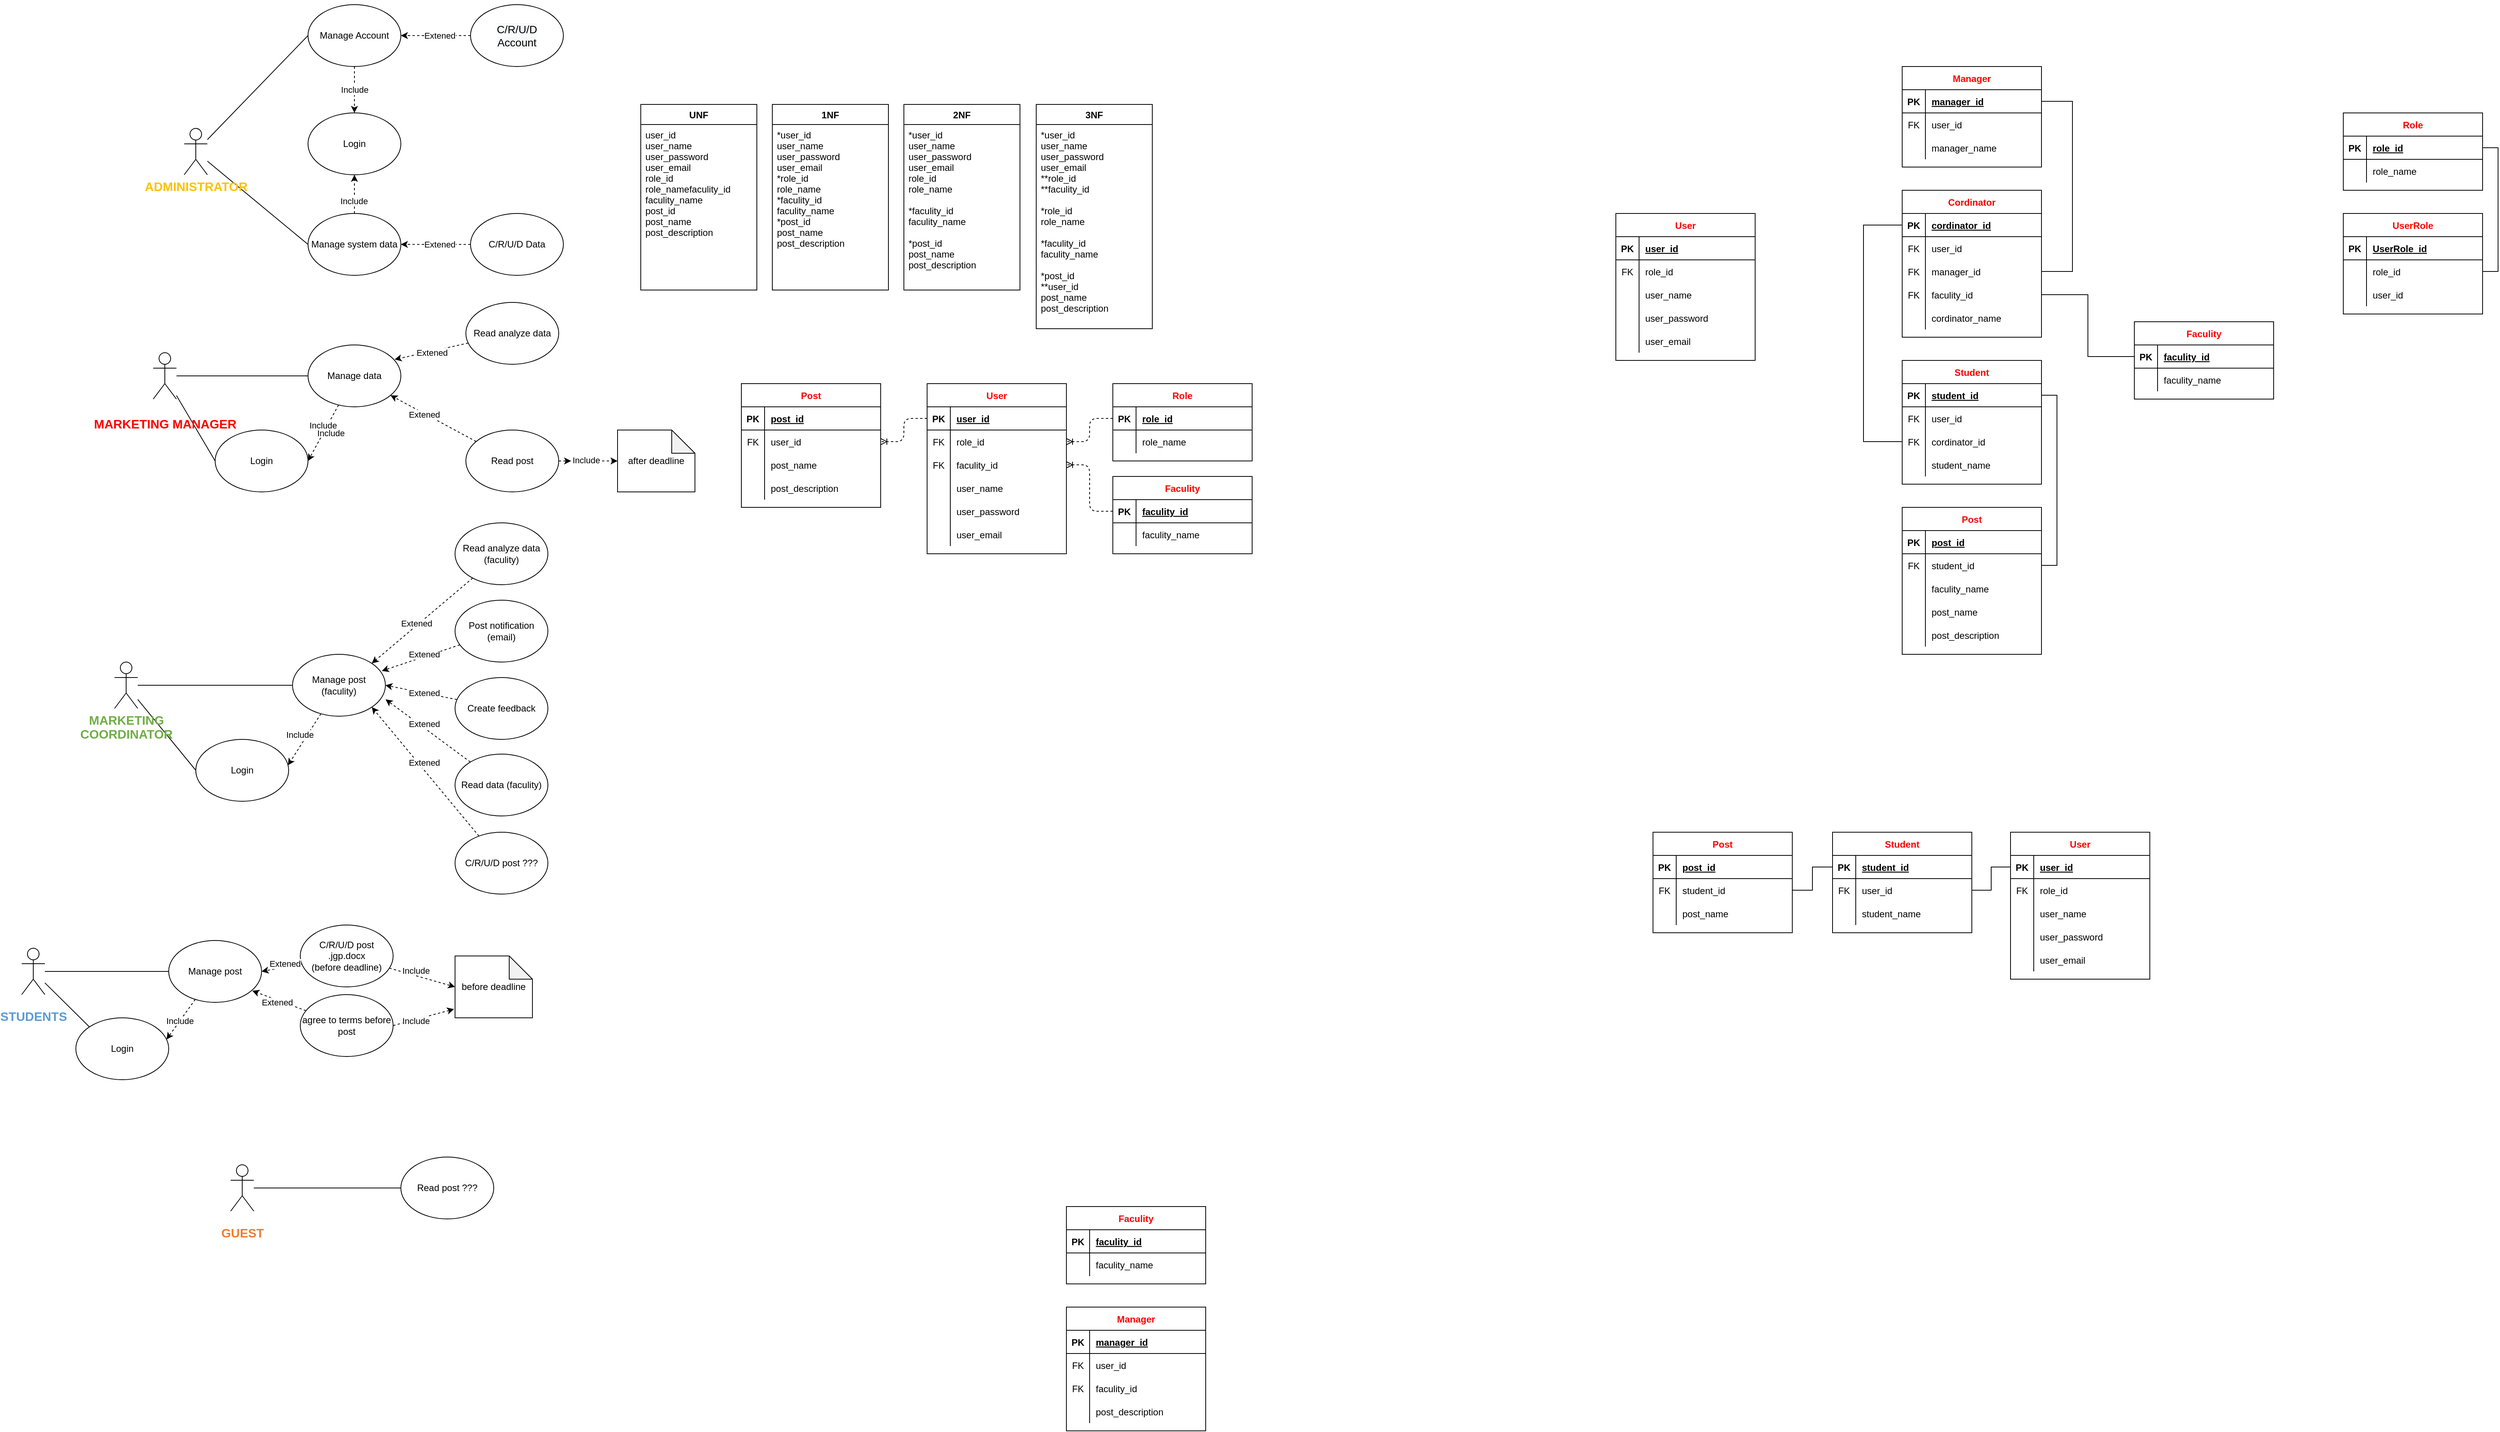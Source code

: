 <mxfile version="14.2.9" type="device"><diagram id="wyO9RBOQ9WLm2BZvJSTV" name="Page-1"><mxGraphModel dx="2903" dy="1000" grid="1" gridSize="10" guides="1" tooltips="1" connect="1" arrows="1" fold="1" page="1" pageScale="1" pageWidth="827" pageHeight="1169" math="0" shadow="0"><root><mxCell id="0"/><mxCell id="1" parent="0"/><mxCell id="5PAwAkGee53VRDdvxZtC-56" style="edgeStyle=none;rounded=0;orthogonalLoop=1;jettySize=auto;html=1;entryX=0;entryY=0.5;entryDx=0;entryDy=0;endArrow=none;endFill=0;" parent="1" source="QIje308w_IYujGeCj22L-1" target="5PAwAkGee53VRDdvxZtC-54" edge="1"><mxGeometry relative="1" as="geometry"/></mxCell><mxCell id="5PAwAkGee53VRDdvxZtC-85" style="edgeStyle=none;rounded=0;orthogonalLoop=1;jettySize=auto;html=1;entryX=0;entryY=0.5;entryDx=0;entryDy=0;endArrow=none;endFill=0;" parent="1" source="QIje308w_IYujGeCj22L-1" target="5PAwAkGee53VRDdvxZtC-81" edge="1"><mxGeometry relative="1" as="geometry"/></mxCell><mxCell id="QIje308w_IYujGeCj22L-1" value="&lt;p class=&quot;MsoNormal&quot;&gt;&lt;b&gt;&lt;span lang=&quot;EN-GB&quot; style=&quot;font-family: &amp;#34;calibri&amp;#34; , sans-serif ; color: red&quot;&gt;MARKETING MANAGER&lt;/span&gt;&lt;/b&gt;&lt;/p&gt;" style="shape=umlActor;verticalLabelPosition=bottom;verticalAlign=top;html=1;outlineConnect=0;fontSize=16;" parent="1" vertex="1"><mxGeometry x="-50" y="650" width="30" height="60" as="geometry"/></mxCell><mxCell id="5PAwAkGee53VRDdvxZtC-37" style="edgeStyle=none;rounded=0;orthogonalLoop=1;jettySize=auto;html=1;entryX=0;entryY=0.5;entryDx=0;entryDy=0;endArrow=none;endFill=0;" parent="1" source="QIje308w_IYujGeCj22L-2" target="5PAwAkGee53VRDdvxZtC-33" edge="1"><mxGeometry relative="1" as="geometry"/></mxCell><mxCell id="5PAwAkGee53VRDdvxZtC-40" style="edgeStyle=none;rounded=0;orthogonalLoop=1;jettySize=auto;html=1;entryX=0;entryY=0.5;entryDx=0;entryDy=0;endArrow=none;endFill=0;" parent="1" source="QIje308w_IYujGeCj22L-2" target="5PAwAkGee53VRDdvxZtC-1" edge="1"><mxGeometry relative="1" as="geometry"/></mxCell><mxCell id="QIje308w_IYujGeCj22L-2" value="&lt;b&gt;&lt;span lang=&quot;EN-GB&quot; style=&quot;font-size: 12.0pt ; line-height: 115% ; font-family: &amp;#34;calibri&amp;#34; , sans-serif ; color: #ffc000&quot;&gt;ADMINISTRATOR&lt;/span&gt;&lt;/b&gt;" style="shape=umlActor;verticalLabelPosition=bottom;verticalAlign=top;html=1;outlineConnect=0;" parent="1" vertex="1"><mxGeometry x="-10" y="360" width="30" height="60" as="geometry"/></mxCell><mxCell id="5PAwAkGee53VRDdvxZtC-32" style="edgeStyle=none;rounded=0;orthogonalLoop=1;jettySize=auto;html=1;entryX=0;entryY=0.5;entryDx=0;entryDy=0;endArrow=none;endFill=0;" parent="1" source="QIje308w_IYujGeCj22L-3" target="5PAwAkGee53VRDdvxZtC-11" edge="1"><mxGeometry relative="1" as="geometry"/></mxCell><mxCell id="QIje308w_IYujGeCj22L-3" value="&lt;p class=&quot;MsoNormal&quot;&gt;&lt;b&gt;&lt;span lang=&quot;EN-GB&quot; style=&quot;font-family: &amp;#34;calibri&amp;#34; , sans-serif ; color: #ed7d31&quot;&gt;&lt;font style=&quot;font-size: 16px&quot;&gt;GUEST&lt;/font&gt;&lt;/span&gt;&lt;/b&gt;&lt;/p&gt;" style="shape=umlActor;verticalLabelPosition=bottom;verticalAlign=top;html=1;outlineConnect=0;" parent="1" vertex="1"><mxGeometry x="50" y="1700" width="30" height="60" as="geometry"/></mxCell><mxCell id="5PAwAkGee53VRDdvxZtC-122" style="edgeStyle=none;rounded=0;orthogonalLoop=1;jettySize=auto;html=1;entryX=0;entryY=0;entryDx=0;entryDy=0;startArrow=none;startFill=0;endArrow=none;endFill=0;" parent="1" source="QIje308w_IYujGeCj22L-4" target="5PAwAkGee53VRDdvxZtC-114" edge="1"><mxGeometry relative="1" as="geometry"/></mxCell><mxCell id="5PAwAkGee53VRDdvxZtC-123" style="edgeStyle=none;rounded=0;orthogonalLoop=1;jettySize=auto;html=1;startArrow=none;startFill=0;endArrow=none;endFill=0;" parent="1" source="QIje308w_IYujGeCj22L-4" target="5PAwAkGee53VRDdvxZtC-115" edge="1"><mxGeometry relative="1" as="geometry"/></mxCell><mxCell id="QIje308w_IYujGeCj22L-4" value="&lt;p class=&quot;MsoNormal&quot;&gt;&lt;b&gt;&lt;span lang=&quot;EN-GB&quot; style=&quot;font-family: &amp;#34;calibri&amp;#34; , sans-serif ; color: rgb(91 , 155 , 213)&quot;&gt;&lt;font style=&quot;font-size: 16px&quot;&gt;STUDENTS&lt;/font&gt;&lt;/span&gt;&lt;/b&gt;&lt;/p&gt;" style="shape=umlActor;verticalLabelPosition=bottom;verticalAlign=top;html=1;outlineConnect=0;" parent="1" vertex="1"><mxGeometry x="-220" y="1420" width="30" height="60" as="geometry"/></mxCell><mxCell id="5PAwAkGee53VRDdvxZtC-88" style="edgeStyle=none;rounded=0;orthogonalLoop=1;jettySize=auto;html=1;entryX=0;entryY=0.5;entryDx=0;entryDy=0;endArrow=none;endFill=0;" parent="1" source="QIje308w_IYujGeCj22L-5" target="5PAwAkGee53VRDdvxZtC-87" edge="1"><mxGeometry relative="1" as="geometry"/></mxCell><mxCell id="5PAwAkGee53VRDdvxZtC-101" style="edgeStyle=none;rounded=0;orthogonalLoop=1;jettySize=auto;html=1;entryX=0;entryY=0.5;entryDx=0;entryDy=0;endArrow=none;endFill=0;" parent="1" source="QIje308w_IYujGeCj22L-5" target="5PAwAkGee53VRDdvxZtC-100" edge="1"><mxGeometry relative="1" as="geometry"/></mxCell><mxCell id="QIje308w_IYujGeCj22L-5" value="&lt;b&gt;&lt;span lang=&quot;EN-GB&quot; style=&quot;font-size: 12pt ; line-height: 115% ; font-family: &amp;#34;calibri&amp;#34; , sans-serif ; color: rgb(112 , 173 , 71)&quot;&gt;MARKETING&lt;br&gt;COORDINATOR&lt;/span&gt;&lt;/b&gt;" style="shape=umlActor;verticalLabelPosition=bottom;verticalAlign=top;html=1;outlineConnect=0;" parent="1" vertex="1"><mxGeometry x="-100" y="1050" width="30" height="60" as="geometry"/></mxCell><mxCell id="5PAwAkGee53VRDdvxZtC-41" style="edgeStyle=none;rounded=0;orthogonalLoop=1;jettySize=auto;html=1;exitX=0.5;exitY=0;exitDx=0;exitDy=0;entryX=0.5;entryY=1;entryDx=0;entryDy=0;endArrow=classic;endFill=1;dashed=1;" parent="1" source="5PAwAkGee53VRDdvxZtC-1" target="5PAwAkGee53VRDdvxZtC-35" edge="1"><mxGeometry relative="1" as="geometry"/></mxCell><mxCell id="5PAwAkGee53VRDdvxZtC-1" value="Manage system data" style="ellipse;whiteSpace=wrap;html=1;" parent="1" vertex="1"><mxGeometry x="150" y="470" width="120" height="80" as="geometry"/></mxCell><mxCell id="5PAwAkGee53VRDdvxZtC-65" style="edgeStyle=none;rounded=0;orthogonalLoop=1;jettySize=auto;html=1;dashed=1;endArrow=classic;endFill=1;" parent="1" source="5PAwAkGee53VRDdvxZtC-2" target="5PAwAkGee53VRDdvxZtC-54" edge="1"><mxGeometry relative="1" as="geometry"/></mxCell><mxCell id="5PAwAkGee53VRDdvxZtC-76" style="edgeStyle=none;rounded=0;orthogonalLoop=1;jettySize=auto;html=1;entryX=0;entryY=0.5;entryDx=0;entryDy=0;entryPerimeter=0;dashed=1;endArrow=classic;endFill=1;" parent="1" source="5PAwAkGee53VRDdvxZtC-77" target="5PAwAkGee53VRDdvxZtC-74" edge="1"><mxGeometry relative="1" as="geometry"/></mxCell><mxCell id="5PAwAkGee53VRDdvxZtC-2" value="Read post" style="ellipse;whiteSpace=wrap;html=1;" parent="1" vertex="1"><mxGeometry x="354" y="750" width="120" height="80" as="geometry"/></mxCell><mxCell id="5PAwAkGee53VRDdvxZtC-64" style="edgeStyle=none;rounded=0;orthogonalLoop=1;jettySize=auto;html=1;entryX=0.933;entryY=0.235;entryDx=0;entryDy=0;entryPerimeter=0;dashed=1;endArrow=classic;endFill=1;" parent="1" source="5PAwAkGee53VRDdvxZtC-3" target="5PAwAkGee53VRDdvxZtC-54" edge="1"><mxGeometry relative="1" as="geometry"/></mxCell><mxCell id="5PAwAkGee53VRDdvxZtC-3" value="&lt;span&gt;Read analyze data&lt;/span&gt;" style="ellipse;whiteSpace=wrap;html=1;" parent="1" vertex="1"><mxGeometry x="354" y="585" width="120" height="80" as="geometry"/></mxCell><mxCell id="5PAwAkGee53VRDdvxZtC-94" style="edgeStyle=none;rounded=0;orthogonalLoop=1;jettySize=auto;html=1;entryX=1;entryY=0;entryDx=0;entryDy=0;endArrow=classic;endFill=1;dashed=1;" parent="1" source="5PAwAkGee53VRDdvxZtC-4" target="5PAwAkGee53VRDdvxZtC-87" edge="1"><mxGeometry relative="1" as="geometry"/></mxCell><mxCell id="5PAwAkGee53VRDdvxZtC-4" value="&lt;span&gt;Read analyze data (faculity)&lt;/span&gt;" style="ellipse;whiteSpace=wrap;html=1;" parent="1" vertex="1"><mxGeometry x="340" y="870" width="120" height="80" as="geometry"/></mxCell><mxCell id="5PAwAkGee53VRDdvxZtC-95" style="edgeStyle=none;rounded=0;orthogonalLoop=1;jettySize=auto;html=1;entryX=0.962;entryY=0.268;entryDx=0;entryDy=0;dashed=1;endArrow=classic;endFill=1;entryPerimeter=0;" parent="1" source="5PAwAkGee53VRDdvxZtC-5" target="5PAwAkGee53VRDdvxZtC-87" edge="1"><mxGeometry relative="1" as="geometry"/></mxCell><mxCell id="5PAwAkGee53VRDdvxZtC-5" value="Post notification (email)" style="ellipse;whiteSpace=wrap;html=1;" parent="1" vertex="1"><mxGeometry x="340" y="970" width="120" height="80" as="geometry"/></mxCell><mxCell id="5PAwAkGee53VRDdvxZtC-97" style="edgeStyle=none;rounded=0;orthogonalLoop=1;jettySize=auto;html=1;entryX=1;entryY=0.5;entryDx=0;entryDy=0;dashed=1;endArrow=classic;endFill=1;" parent="1" source="5PAwAkGee53VRDdvxZtC-6" target="5PAwAkGee53VRDdvxZtC-87" edge="1"><mxGeometry relative="1" as="geometry"/></mxCell><mxCell id="5PAwAkGee53VRDdvxZtC-6" value="Create feedback" style="ellipse;whiteSpace=wrap;html=1;" parent="1" vertex="1"><mxGeometry x="340" y="1070" width="120" height="80" as="geometry"/></mxCell><mxCell id="5PAwAkGee53VRDdvxZtC-98" style="edgeStyle=none;rounded=0;orthogonalLoop=1;jettySize=auto;html=1;entryX=1.002;entryY=0.728;entryDx=0;entryDy=0;entryPerimeter=0;dashed=1;endArrow=classic;endFill=1;" parent="1" source="5PAwAkGee53VRDdvxZtC-7" target="5PAwAkGee53VRDdvxZtC-87" edge="1"><mxGeometry relative="1" as="geometry"/></mxCell><mxCell id="5PAwAkGee53VRDdvxZtC-7" value="Read data (faculity)" style="ellipse;whiteSpace=wrap;html=1;" parent="1" vertex="1"><mxGeometry x="340" y="1169" width="120" height="80" as="geometry"/></mxCell><mxCell id="5PAwAkGee53VRDdvxZtC-99" style="edgeStyle=none;rounded=0;orthogonalLoop=1;jettySize=auto;html=1;entryX=1;entryY=1;entryDx=0;entryDy=0;dashed=1;endArrow=classic;endFill=1;" parent="1" source="5PAwAkGee53VRDdvxZtC-8" target="5PAwAkGee53VRDdvxZtC-87" edge="1"><mxGeometry relative="1" as="geometry"/></mxCell><mxCell id="5PAwAkGee53VRDdvxZtC-8" value="C/R/U/D post ???" style="ellipse;whiteSpace=wrap;html=1;" parent="1" vertex="1"><mxGeometry x="340" y="1270" width="120" height="80" as="geometry"/></mxCell><mxCell id="5PAwAkGee53VRDdvxZtC-119" style="edgeStyle=none;rounded=0;orthogonalLoop=1;jettySize=auto;html=1;entryX=1;entryY=0.5;entryDx=0;entryDy=0;dashed=1;endArrow=classic;endFill=1;" parent="1" source="5PAwAkGee53VRDdvxZtC-9" target="5PAwAkGee53VRDdvxZtC-115" edge="1"><mxGeometry relative="1" as="geometry"/></mxCell><mxCell id="5PAwAkGee53VRDdvxZtC-124" style="edgeStyle=none;rounded=0;orthogonalLoop=1;jettySize=auto;html=1;entryX=0;entryY=0.5;entryDx=0;entryDy=0;entryPerimeter=0;startArrow=none;startFill=0;endArrow=classic;endFill=1;dashed=1;" parent="1" source="5PAwAkGee53VRDdvxZtC-9" target="5PAwAkGee53VRDdvxZtC-113" edge="1"><mxGeometry relative="1" as="geometry"/></mxCell><mxCell id="5PAwAkGee53VRDdvxZtC-9" value="C/R/U/D post .jgp.docx&lt;br&gt;(before deadline)" style="ellipse;whiteSpace=wrap;html=1;" parent="1" vertex="1"><mxGeometry x="140" y="1390" width="120" height="80" as="geometry"/></mxCell><mxCell id="5PAwAkGee53VRDdvxZtC-120" style="edgeStyle=none;rounded=0;orthogonalLoop=1;jettySize=auto;html=1;entryX=0.9;entryY=0.813;entryDx=0;entryDy=0;entryPerimeter=0;dashed=1;endArrow=classic;endFill=1;" parent="1" source="5PAwAkGee53VRDdvxZtC-10" target="5PAwAkGee53VRDdvxZtC-115" edge="1"><mxGeometry relative="1" as="geometry"/></mxCell><mxCell id="5PAwAkGee53VRDdvxZtC-126" style="edgeStyle=none;rounded=0;orthogonalLoop=1;jettySize=auto;html=1;exitX=1;exitY=0.5;exitDx=0;exitDy=0;entryX=-0.013;entryY=0.859;entryDx=0;entryDy=0;entryPerimeter=0;dashed=1;startArrow=none;startFill=0;endArrow=classic;endFill=1;" parent="1" source="5PAwAkGee53VRDdvxZtC-10" target="5PAwAkGee53VRDdvxZtC-113" edge="1"><mxGeometry relative="1" as="geometry"/></mxCell><mxCell id="5PAwAkGee53VRDdvxZtC-10" value="agree to terms before post" style="ellipse;whiteSpace=wrap;html=1;" parent="1" vertex="1"><mxGeometry x="140" y="1480" width="120" height="80" as="geometry"/></mxCell><mxCell id="5PAwAkGee53VRDdvxZtC-11" value="Read post ???" style="ellipse;whiteSpace=wrap;html=1;" parent="1" vertex="1"><mxGeometry x="270" y="1690" width="120" height="80" as="geometry"/></mxCell><mxCell id="5PAwAkGee53VRDdvxZtC-49" value="Include" style="edgeStyle=none;rounded=0;orthogonalLoop=1;jettySize=auto;html=1;entryX=0.5;entryY=0;entryDx=0;entryDy=0;dashed=1;endArrow=classic;endFill=1;" parent="1" source="5PAwAkGee53VRDdvxZtC-33" target="5PAwAkGee53VRDdvxZtC-35" edge="1"><mxGeometry relative="1" as="geometry"/></mxCell><mxCell id="5PAwAkGee53VRDdvxZtC-33" value="Manage Account" style="ellipse;whiteSpace=wrap;html=1;" parent="1" vertex="1"><mxGeometry x="150" y="200" width="120" height="80" as="geometry"/></mxCell><mxCell id="5PAwAkGee53VRDdvxZtC-35" value="Login" style="ellipse;whiteSpace=wrap;html=1;" parent="1" vertex="1"><mxGeometry x="150" y="340" width="120" height="80" as="geometry"/></mxCell><mxCell id="5PAwAkGee53VRDdvxZtC-82" style="edgeStyle=none;rounded=0;orthogonalLoop=1;jettySize=auto;html=1;entryX=1;entryY=0.5;entryDx=0;entryDy=0;dashed=1;endArrow=classic;endFill=1;" parent="1" source="5PAwAkGee53VRDdvxZtC-54" target="5PAwAkGee53VRDdvxZtC-81" edge="1"><mxGeometry relative="1" as="geometry"/></mxCell><mxCell id="5PAwAkGee53VRDdvxZtC-54" value="Manage data" style="ellipse;whiteSpace=wrap;html=1;" parent="1" vertex="1"><mxGeometry x="150" y="640" width="120" height="80" as="geometry"/></mxCell><mxCell id="5PAwAkGee53VRDdvxZtC-60" style="edgeStyle=none;rounded=0;orthogonalLoop=1;jettySize=auto;html=1;entryX=1;entryY=0.5;entryDx=0;entryDy=0;endArrow=classic;endFill=1;dashed=1;" parent="1" source="5PAwAkGee53VRDdvxZtC-57" target="5PAwAkGee53VRDdvxZtC-33" edge="1"><mxGeometry relative="1" as="geometry"/></mxCell><mxCell id="5PAwAkGee53VRDdvxZtC-67" value="Extened" style="edgeLabel;html=1;align=center;verticalAlign=middle;resizable=0;points=[];" parent="5PAwAkGee53VRDdvxZtC-60" vertex="1" connectable="0"><mxGeometry x="0.17" relative="1" as="geometry"><mxPoint x="12.41" as="offset"/></mxGeometry></mxCell><mxCell id="5PAwAkGee53VRDdvxZtC-57" value="&#10;&#10;&lt;span style=&quot;color: rgb(0, 0, 0); font-family: calibri, sans-serif; font-size: 14px; font-style: normal; font-weight: 400; letter-spacing: normal; text-align: center; text-indent: -24px; text-transform: none; word-spacing: 0px; background-color: rgb(248, 249, 250); display: inline; float: none;&quot;&gt;C/R/U/D&lt;/span&gt;&lt;br style=&quot;color: rgb(0, 0, 0); font-family: calibri, sans-serif; font-size: 14px; font-style: normal; font-weight: 400; letter-spacing: normal; text-align: center; text-indent: -24px; text-transform: none; word-spacing: 0px; background-color: rgb(248, 249, 250);&quot;&gt;&lt;span style=&quot;color: rgb(0, 0, 0); font-family: calibri, sans-serif; font-size: 14px; font-style: normal; font-weight: 400; letter-spacing: normal; text-align: center; text-indent: -24px; text-transform: none; word-spacing: 0px; background-color: rgb(248, 249, 250); display: inline; float: none;&quot;&gt;Account&lt;/span&gt;&#10;&#10;" style="ellipse;whiteSpace=wrap;html=1;" parent="1" vertex="1"><mxGeometry x="360" y="200" width="120" height="80" as="geometry"/></mxCell><mxCell id="5PAwAkGee53VRDdvxZtC-62" style="edgeStyle=none;rounded=0;orthogonalLoop=1;jettySize=auto;html=1;entryX=1;entryY=0.5;entryDx=0;entryDy=0;dashed=1;endArrow=classic;endFill=1;" parent="1" source="5PAwAkGee53VRDdvxZtC-61" target="5PAwAkGee53VRDdvxZtC-1" edge="1"><mxGeometry relative="1" as="geometry"/></mxCell><mxCell id="5PAwAkGee53VRDdvxZtC-61" value="C/R/U/D Data" style="ellipse;whiteSpace=wrap;html=1;" parent="1" vertex="1"><mxGeometry x="360" y="470" width="120" height="80" as="geometry"/></mxCell><mxCell id="5PAwAkGee53VRDdvxZtC-68" value="Extened" style="edgeLabel;html=1;align=center;verticalAlign=middle;resizable=0;points=[];" parent="1" vertex="1" connectable="0"><mxGeometry x="319.996" y="510" as="geometry"/></mxCell><mxCell id="5PAwAkGee53VRDdvxZtC-69" value="Extened" style="edgeLabel;html=1;align=center;verticalAlign=middle;resizable=0;points=[];" parent="1" vertex="1" connectable="0"><mxGeometry x="309.996" y="650" as="geometry"/></mxCell><mxCell id="5PAwAkGee53VRDdvxZtC-70" value="Extened" style="edgeLabel;html=1;align=center;verticalAlign=middle;resizable=0;points=[];" parent="1" vertex="1" connectable="0"><mxGeometry x="299.996" y="730" as="geometry"/></mxCell><mxCell id="5PAwAkGee53VRDdvxZtC-72" value="&lt;span style=&quot;color: rgb(0, 0, 0); font-family: helvetica; font-size: 11px; font-style: normal; font-weight: 400; letter-spacing: normal; text-align: center; text-indent: 0px; text-transform: none; word-spacing: 0px; background-color: rgb(255, 255, 255); display: inline; float: none;&quot;&gt;Include&lt;/span&gt;" style="text;whiteSpace=wrap;html=1;" parent="1" vertex="1"><mxGeometry x="190" y="440" width="40" height="30" as="geometry"/></mxCell><mxCell id="5PAwAkGee53VRDdvxZtC-74" value="after deadline" style="shape=note;whiteSpace=wrap;html=1;backgroundOutline=1;darkOpacity=0.05;" parent="1" vertex="1"><mxGeometry x="550" y="750" width="100" height="80" as="geometry"/></mxCell><mxCell id="5PAwAkGee53VRDdvxZtC-81" value="Login" style="ellipse;whiteSpace=wrap;html=1;" parent="1" vertex="1"><mxGeometry x="30" y="750" width="120" height="80" as="geometry"/></mxCell><mxCell id="5PAwAkGee53VRDdvxZtC-83" value="&lt;span style=&quot;color: rgb(0, 0, 0); font-family: helvetica; font-size: 11px; font-style: normal; font-weight: 400; letter-spacing: normal; text-align: center; text-indent: 0px; text-transform: none; word-spacing: 0px; background-color: rgb(255, 255, 255); display: inline; float: none;&quot;&gt;Include&lt;/span&gt;" style="text;whiteSpace=wrap;html=1;" parent="1" vertex="1"><mxGeometry x="150" y="730" width="40" height="30" as="geometry"/></mxCell><mxCell id="5PAwAkGee53VRDdvxZtC-77" value="&lt;span style=&quot;color: rgb(0, 0, 0); font-family: helvetica; font-size: 11px; font-style: normal; font-weight: 400; letter-spacing: normal; text-align: center; text-indent: 0px; text-transform: none; word-spacing: 0px; background-color: rgb(255, 255, 255); display: inline; float: none;&quot;&gt;Include&lt;/span&gt;" style="text;whiteSpace=wrap;html=1;" parent="1" vertex="1"><mxGeometry x="490" y="775" width="40" height="30" as="geometry"/></mxCell><mxCell id="5PAwAkGee53VRDdvxZtC-86" style="edgeStyle=none;rounded=0;orthogonalLoop=1;jettySize=auto;html=1;entryX=0;entryY=0.5;entryDx=0;entryDy=0;entryPerimeter=0;dashed=1;endArrow=classic;endFill=1;" parent="1" source="5PAwAkGee53VRDdvxZtC-2" target="5PAwAkGee53VRDdvxZtC-77" edge="1"><mxGeometry relative="1" as="geometry"><mxPoint x="474" y="790" as="sourcePoint"/><mxPoint x="550" y="790" as="targetPoint"/></mxGeometry></mxCell><mxCell id="5PAwAkGee53VRDdvxZtC-103" style="edgeStyle=none;rounded=0;orthogonalLoop=1;jettySize=auto;html=1;entryX=0.992;entryY=0.419;entryDx=0;entryDy=0;entryPerimeter=0;endArrow=classic;endFill=1;dashed=1;" parent="1" source="5PAwAkGee53VRDdvxZtC-87" target="5PAwAkGee53VRDdvxZtC-100" edge="1"><mxGeometry relative="1" as="geometry"/></mxCell><mxCell id="5PAwAkGee53VRDdvxZtC-87" value="Manage post (faculity)" style="ellipse;whiteSpace=wrap;html=1;" parent="1" vertex="1"><mxGeometry x="130" y="1040" width="120" height="80" as="geometry"/></mxCell><mxCell id="5PAwAkGee53VRDdvxZtC-100" value="Login" style="ellipse;whiteSpace=wrap;html=1;" parent="1" vertex="1"><mxGeometry x="5" y="1150" width="120" height="80" as="geometry"/></mxCell><mxCell id="5PAwAkGee53VRDdvxZtC-104" value="Extened" style="edgeLabel;html=1;align=center;verticalAlign=middle;resizable=0;points=[];" parent="1" vertex="1" connectable="0"><mxGeometry x="289.996" y="1000" as="geometry"/></mxCell><mxCell id="5PAwAkGee53VRDdvxZtC-106" value="Extened" style="edgeLabel;html=1;align=center;verticalAlign=middle;resizable=0;points=[];" parent="1" vertex="1" connectable="0"><mxGeometry x="299.996" y="1040" as="geometry"/></mxCell><mxCell id="5PAwAkGee53VRDdvxZtC-107" value="Extened" style="edgeLabel;html=1;align=center;verticalAlign=middle;resizable=0;points=[];" parent="1" vertex="1" connectable="0"><mxGeometry x="299.996" y="1090" as="geometry"/></mxCell><mxCell id="5PAwAkGee53VRDdvxZtC-108" value="Extened" style="edgeLabel;html=1;align=center;verticalAlign=middle;resizable=0;points=[];" parent="1" vertex="1" connectable="0"><mxGeometry x="299.996" y="1130" as="geometry"/></mxCell><mxCell id="5PAwAkGee53VRDdvxZtC-109" value="Extened" style="edgeLabel;html=1;align=center;verticalAlign=middle;resizable=0;points=[];" parent="1" vertex="1" connectable="0"><mxGeometry x="299.996" y="1180" as="geometry"/></mxCell><mxCell id="5PAwAkGee53VRDdvxZtC-110" value="&lt;span style=&quot;color: rgb(0, 0, 0); font-family: helvetica; font-size: 11px; font-style: normal; font-weight: 400; letter-spacing: normal; text-align: center; text-indent: 0px; text-transform: none; word-spacing: 0px; background-color: rgb(255, 255, 255); display: inline; float: none;&quot;&gt;Include&lt;/span&gt;" style="text;whiteSpace=wrap;html=1;" parent="1" vertex="1"><mxGeometry x="160" y="740" width="40" height="30" as="geometry"/></mxCell><mxCell id="5PAwAkGee53VRDdvxZtC-112" value="&lt;span style=&quot;color: rgb(0, 0, 0); font-family: helvetica; font-size: 11px; font-style: normal; font-weight: 400; letter-spacing: normal; text-align: center; text-indent: 0px; text-transform: none; word-spacing: 0px; background-color: rgb(255, 255, 255); display: inline; float: none;&quot;&gt;Include&lt;/span&gt;" style="text;whiteSpace=wrap;html=1;" parent="1" vertex="1"><mxGeometry x="120" y="1130" width="40" height="30" as="geometry"/></mxCell><mxCell id="5PAwAkGee53VRDdvxZtC-113" value="before deadline" style="shape=note;whiteSpace=wrap;html=1;backgroundOutline=1;darkOpacity=0.05;" parent="1" vertex="1"><mxGeometry x="340" y="1430" width="100" height="80" as="geometry"/></mxCell><mxCell id="5PAwAkGee53VRDdvxZtC-114" value="Login" style="ellipse;whiteSpace=wrap;html=1;" parent="1" vertex="1"><mxGeometry x="-150" y="1510" width="120" height="80" as="geometry"/></mxCell><mxCell id="5PAwAkGee53VRDdvxZtC-117" style="edgeStyle=none;rounded=0;orthogonalLoop=1;jettySize=auto;html=1;entryX=0.976;entryY=0.35;entryDx=0;entryDy=0;entryPerimeter=0;dashed=1;endArrow=classic;endFill=1;" parent="1" source="5PAwAkGee53VRDdvxZtC-115" target="5PAwAkGee53VRDdvxZtC-114" edge="1"><mxGeometry relative="1" as="geometry"/></mxCell><mxCell id="5PAwAkGee53VRDdvxZtC-115" value="Manage post" style="ellipse;whiteSpace=wrap;html=1;" parent="1" vertex="1"><mxGeometry x="-30" y="1410" width="120" height="80" as="geometry"/></mxCell><mxCell id="5PAwAkGee53VRDdvxZtC-127" value="Extened" style="edgeLabel;html=1;align=center;verticalAlign=middle;resizable=0;points=[];" parent="1" vertex="1" connectable="0"><mxGeometry x="119.996" y="1440" as="geometry"/></mxCell><mxCell id="5PAwAkGee53VRDdvxZtC-128" value="Extened" style="edgeLabel;html=1;align=center;verticalAlign=middle;resizable=0;points=[];" parent="1" vertex="1" connectable="0"><mxGeometry x="109.996" y="1490" as="geometry"/></mxCell><mxCell id="5PAwAkGee53VRDdvxZtC-129" value="&lt;span style=&quot;color: rgb(0, 0, 0); font-family: helvetica; font-size: 11px; font-style: normal; font-weight: 400; letter-spacing: normal; text-align: center; text-indent: 0px; text-transform: none; word-spacing: 0px; background-color: rgb(255, 255, 255); display: inline; float: none;&quot;&gt;Include&lt;/span&gt;" style="text;whiteSpace=wrap;html=1;" parent="1" vertex="1"><mxGeometry x="-35" y="1500" width="40" height="30" as="geometry"/></mxCell><mxCell id="5PAwAkGee53VRDdvxZtC-130" value="&lt;span style=&quot;color: rgb(0, 0, 0); font-family: helvetica; font-size: 11px; font-style: normal; font-weight: 400; letter-spacing: normal; text-align: center; text-indent: 0px; text-transform: none; word-spacing: 0px; background-color: rgb(255, 255, 255); display: inline; float: none;&quot;&gt;Include&lt;/span&gt;" style="text;whiteSpace=wrap;html=1;" parent="1" vertex="1"><mxGeometry x="270" y="1435" width="40" height="30" as="geometry"/></mxCell><mxCell id="5PAwAkGee53VRDdvxZtC-131" value="&lt;span style=&quot;color: rgb(0, 0, 0); font-family: helvetica; font-size: 11px; font-style: normal; font-weight: 400; letter-spacing: normal; text-align: center; text-indent: 0px; text-transform: none; word-spacing: 0px; background-color: rgb(255, 255, 255); display: inline; float: none;&quot;&gt;Include&lt;/span&gt;" style="text;whiteSpace=wrap;html=1;" parent="1" vertex="1"><mxGeometry x="270" y="1500" width="40" height="30" as="geometry"/></mxCell><mxCell id="5PAwAkGee53VRDdvxZtC-134" value="UNF" style="swimlane;fontStyle=1;align=center;verticalAlign=top;childLayout=stackLayout;horizontal=1;startSize=26;horizontalStack=0;resizeParent=1;resizeParentMax=0;resizeLast=0;collapsible=1;marginBottom=0;" parent="1" vertex="1"><mxGeometry x="580" y="329" width="150" height="240" as="geometry"/></mxCell><mxCell id="5PAwAkGee53VRDdvxZtC-135" value="user_id&#10;user_name&#10;user_password&#10;user_email&#10;role_id&#10;role_namefaculity_id&#10;faculity_name&#10;post_id&#10;post_name&#10;post_description&#10;&#10;&#10;" style="text;strokeColor=none;fillColor=none;align=left;verticalAlign=top;spacingLeft=4;spacingRight=4;overflow=hidden;rotatable=0;points=[[0,0.5],[1,0.5]];portConstraint=eastwest;" parent="5PAwAkGee53VRDdvxZtC-134" vertex="1"><mxGeometry y="26" width="150" height="214" as="geometry"/></mxCell><mxCell id="5PAwAkGee53VRDdvxZtC-139" value="1NF" style="swimlane;fontStyle=1;align=center;verticalAlign=top;childLayout=stackLayout;horizontal=1;startSize=26;horizontalStack=0;resizeParent=1;resizeParentMax=0;resizeLast=0;collapsible=1;marginBottom=0;" parent="1" vertex="1"><mxGeometry x="750" y="329" width="150" height="240" as="geometry"/></mxCell><mxCell id="5PAwAkGee53VRDdvxZtC-140" value="*user_id&#10;user_name&#10;user_password&#10;user_email&#10;*role_id&#10;role_name&#10;*faculity_id&#10;faculity_name&#10;*post_id&#10;post_name&#10;post_description&#10;&#10;&#10;" style="text;strokeColor=none;fillColor=none;align=left;verticalAlign=top;spacingLeft=4;spacingRight=4;overflow=hidden;rotatable=0;points=[[0,0.5],[1,0.5]];portConstraint=eastwest;" parent="5PAwAkGee53VRDdvxZtC-139" vertex="1"><mxGeometry y="26" width="150" height="214" as="geometry"/></mxCell><mxCell id="5PAwAkGee53VRDdvxZtC-141" value="2NF" style="swimlane;fontStyle=1;align=center;verticalAlign=top;childLayout=stackLayout;horizontal=1;startSize=26;horizontalStack=0;resizeParent=1;resizeParentMax=0;resizeLast=0;collapsible=1;marginBottom=0;" parent="1" vertex="1"><mxGeometry x="920" y="329" width="150" height="240" as="geometry"/></mxCell><mxCell id="5PAwAkGee53VRDdvxZtC-142" value="*user_id&#10;user_name&#10;user_password&#10;user_email&#10;role_id&#10;role_name&#10;&#10;*faculity_id&#10;faculity_name&#10;&#10;*post_id&#10;post_name&#10;post_description&#10;&#10;&#10;" style="text;strokeColor=none;fillColor=none;align=left;verticalAlign=top;spacingLeft=4;spacingRight=4;overflow=hidden;rotatable=0;points=[[0,0.5],[1,0.5]];portConstraint=eastwest;" parent="5PAwAkGee53VRDdvxZtC-141" vertex="1"><mxGeometry y="26" width="150" height="214" as="geometry"/></mxCell><mxCell id="5PAwAkGee53VRDdvxZtC-144" value="3NF" style="swimlane;fontStyle=1;align=center;verticalAlign=top;childLayout=stackLayout;horizontal=1;startSize=26;horizontalStack=0;resizeParent=1;resizeParentMax=0;resizeLast=0;collapsible=1;marginBottom=0;" parent="1" vertex="1"><mxGeometry x="1091" y="329" width="150" height="290" as="geometry"/></mxCell><mxCell id="5PAwAkGee53VRDdvxZtC-145" value="*user_id&#10;user_name&#10;user_password&#10;user_email&#10;**role_id&#10;**faculity_id&#10;&#10;*role_id&#10;role_name&#10;&#10;*faculity_id&#10;faculity_name&#10;&#10;*post_id&#10;**user_id&#10;post_name&#10;post_description&#10;&#10;&#10;" style="text;strokeColor=none;fillColor=none;align=left;verticalAlign=top;spacingLeft=4;spacingRight=4;overflow=hidden;rotatable=0;points=[[0,0.5],[1,0.5]];portConstraint=eastwest;" parent="5PAwAkGee53VRDdvxZtC-144" vertex="1"><mxGeometry y="26" width="150" height="264" as="geometry"/></mxCell><mxCell id="5PAwAkGee53VRDdvxZtC-146" value="Post" style="shape=table;startSize=30;container=1;collapsible=1;childLayout=tableLayout;fixedRows=1;rowLines=0;fontStyle=1;align=center;resizeLast=1;fontColor=#FF0000;" parent="1" vertex="1"><mxGeometry x="710" y="690" width="180" height="160" as="geometry"/></mxCell><mxCell id="5PAwAkGee53VRDdvxZtC-147" value="" style="shape=partialRectangle;collapsible=0;dropTarget=0;pointerEvents=0;fillColor=none;top=0;left=0;bottom=1;right=0;points=[[0,0.5],[1,0.5]];portConstraint=eastwest;" parent="5PAwAkGee53VRDdvxZtC-146" vertex="1"><mxGeometry y="30" width="180" height="30" as="geometry"/></mxCell><mxCell id="5PAwAkGee53VRDdvxZtC-148" value="PK" style="shape=partialRectangle;connectable=0;fillColor=none;top=0;left=0;bottom=0;right=0;fontStyle=1;overflow=hidden;" parent="5PAwAkGee53VRDdvxZtC-147" vertex="1"><mxGeometry width="30" height="30" as="geometry"/></mxCell><mxCell id="5PAwAkGee53VRDdvxZtC-149" value="post_id" style="shape=partialRectangle;connectable=0;fillColor=none;top=0;left=0;bottom=0;right=0;align=left;spacingLeft=6;fontStyle=5;overflow=hidden;" parent="5PAwAkGee53VRDdvxZtC-147" vertex="1"><mxGeometry x="30" width="150" height="30" as="geometry"/></mxCell><mxCell id="5PAwAkGee53VRDdvxZtC-150" value="" style="shape=partialRectangle;collapsible=0;dropTarget=0;pointerEvents=0;fillColor=none;top=0;left=0;bottom=0;right=0;points=[[0,0.5],[1,0.5]];portConstraint=eastwest;" parent="5PAwAkGee53VRDdvxZtC-146" vertex="1"><mxGeometry y="60" width="180" height="30" as="geometry"/></mxCell><mxCell id="5PAwAkGee53VRDdvxZtC-151" value="FK" style="shape=partialRectangle;connectable=0;fillColor=none;top=0;left=0;bottom=0;right=0;editable=1;overflow=hidden;" parent="5PAwAkGee53VRDdvxZtC-150" vertex="1"><mxGeometry width="30" height="30" as="geometry"/></mxCell><mxCell id="5PAwAkGee53VRDdvxZtC-152" value="user_id" style="shape=partialRectangle;connectable=0;fillColor=none;top=0;left=0;bottom=0;right=0;align=left;spacingLeft=6;overflow=hidden;" parent="5PAwAkGee53VRDdvxZtC-150" vertex="1"><mxGeometry x="30" width="150" height="30" as="geometry"/></mxCell><mxCell id="5PAwAkGee53VRDdvxZtC-153" value="" style="shape=partialRectangle;collapsible=0;dropTarget=0;pointerEvents=0;fillColor=none;top=0;left=0;bottom=0;right=0;points=[[0,0.5],[1,0.5]];portConstraint=eastwest;" parent="5PAwAkGee53VRDdvxZtC-146" vertex="1"><mxGeometry y="90" width="180" height="30" as="geometry"/></mxCell><mxCell id="5PAwAkGee53VRDdvxZtC-154" value="" style="shape=partialRectangle;connectable=0;fillColor=none;top=0;left=0;bottom=0;right=0;editable=1;overflow=hidden;" parent="5PAwAkGee53VRDdvxZtC-153" vertex="1"><mxGeometry width="30" height="30" as="geometry"/></mxCell><mxCell id="5PAwAkGee53VRDdvxZtC-155" value="post_name" style="shape=partialRectangle;connectable=0;fillColor=none;top=0;left=0;bottom=0;right=0;align=left;spacingLeft=6;overflow=hidden;" parent="5PAwAkGee53VRDdvxZtC-153" vertex="1"><mxGeometry x="30" width="150" height="30" as="geometry"/></mxCell><mxCell id="5PAwAkGee53VRDdvxZtC-156" value="" style="shape=partialRectangle;collapsible=0;dropTarget=0;pointerEvents=0;fillColor=none;top=0;left=0;bottom=0;right=0;points=[[0,0.5],[1,0.5]];portConstraint=eastwest;" parent="5PAwAkGee53VRDdvxZtC-146" vertex="1"><mxGeometry y="120" width="180" height="30" as="geometry"/></mxCell><mxCell id="5PAwAkGee53VRDdvxZtC-157" value="" style="shape=partialRectangle;connectable=0;fillColor=none;top=0;left=0;bottom=0;right=0;editable=1;overflow=hidden;" parent="5PAwAkGee53VRDdvxZtC-156" vertex="1"><mxGeometry width="30" height="30" as="geometry"/></mxCell><mxCell id="5PAwAkGee53VRDdvxZtC-158" value="post_description" style="shape=partialRectangle;connectable=0;fillColor=none;top=0;left=0;bottom=0;right=0;align=left;spacingLeft=6;overflow=hidden;" parent="5PAwAkGee53VRDdvxZtC-156" vertex="1"><mxGeometry x="30" width="150" height="30" as="geometry"/></mxCell><mxCell id="5PAwAkGee53VRDdvxZtC-159" value="User" style="shape=table;startSize=30;container=1;collapsible=1;childLayout=tableLayout;fixedRows=1;rowLines=0;fontStyle=1;align=center;resizeLast=1;fontColor=#FF0000;" parent="1" vertex="1"><mxGeometry x="950" y="690" width="180" height="220" as="geometry"><mxRectangle x="950" y="690" width="60" height="30" as="alternateBounds"/></mxGeometry></mxCell><mxCell id="5PAwAkGee53VRDdvxZtC-160" value="" style="shape=partialRectangle;collapsible=0;dropTarget=0;pointerEvents=0;fillColor=none;top=0;left=0;bottom=1;right=0;points=[[0,0.5],[1,0.5]];portConstraint=eastwest;" parent="5PAwAkGee53VRDdvxZtC-159" vertex="1"><mxGeometry y="30" width="180" height="30" as="geometry"/></mxCell><mxCell id="5PAwAkGee53VRDdvxZtC-161" value="PK" style="shape=partialRectangle;connectable=0;fillColor=none;top=0;left=0;bottom=0;right=0;fontStyle=1;overflow=hidden;" parent="5PAwAkGee53VRDdvxZtC-160" vertex="1"><mxGeometry width="30" height="30" as="geometry"/></mxCell><mxCell id="5PAwAkGee53VRDdvxZtC-162" value="user_id" style="shape=partialRectangle;connectable=0;fillColor=none;top=0;left=0;bottom=0;right=0;align=left;spacingLeft=6;fontStyle=5;overflow=hidden;" parent="5PAwAkGee53VRDdvxZtC-160" vertex="1"><mxGeometry x="30" width="150" height="30" as="geometry"/></mxCell><mxCell id="5PAwAkGee53VRDdvxZtC-163" value="" style="shape=partialRectangle;collapsible=0;dropTarget=0;pointerEvents=0;fillColor=none;top=0;left=0;bottom=0;right=0;points=[[0,0.5],[1,0.5]];portConstraint=eastwest;" parent="5PAwAkGee53VRDdvxZtC-159" vertex="1"><mxGeometry y="60" width="180" height="30" as="geometry"/></mxCell><mxCell id="5PAwAkGee53VRDdvxZtC-164" value="FK" style="shape=partialRectangle;connectable=0;fillColor=none;top=0;left=0;bottom=0;right=0;editable=1;overflow=hidden;" parent="5PAwAkGee53VRDdvxZtC-163" vertex="1"><mxGeometry width="30" height="30" as="geometry"/></mxCell><mxCell id="5PAwAkGee53VRDdvxZtC-165" value="role_id" style="shape=partialRectangle;connectable=0;fillColor=none;top=0;left=0;bottom=0;right=0;align=left;spacingLeft=6;overflow=hidden;" parent="5PAwAkGee53VRDdvxZtC-163" vertex="1"><mxGeometry x="30" width="150" height="30" as="geometry"/></mxCell><mxCell id="5PAwAkGee53VRDdvxZtC-166" value="" style="shape=partialRectangle;collapsible=0;dropTarget=0;pointerEvents=0;fillColor=none;top=0;left=0;bottom=0;right=0;points=[[0,0.5],[1,0.5]];portConstraint=eastwest;" parent="5PAwAkGee53VRDdvxZtC-159" vertex="1"><mxGeometry y="90" width="180" height="30" as="geometry"/></mxCell><mxCell id="5PAwAkGee53VRDdvxZtC-167" value="FK" style="shape=partialRectangle;connectable=0;fillColor=none;top=0;left=0;bottom=0;right=0;editable=1;overflow=hidden;" parent="5PAwAkGee53VRDdvxZtC-166" vertex="1"><mxGeometry width="30" height="30" as="geometry"/></mxCell><mxCell id="5PAwAkGee53VRDdvxZtC-168" value="faculity_id" style="shape=partialRectangle;connectable=0;fillColor=none;top=0;left=0;bottom=0;right=0;align=left;spacingLeft=6;overflow=hidden;" parent="5PAwAkGee53VRDdvxZtC-166" vertex="1"><mxGeometry x="30" width="150" height="30" as="geometry"/></mxCell><mxCell id="5PAwAkGee53VRDdvxZtC-169" value="" style="shape=partialRectangle;collapsible=0;dropTarget=0;pointerEvents=0;fillColor=none;top=0;left=0;bottom=0;right=0;points=[[0,0.5],[1,0.5]];portConstraint=eastwest;" parent="5PAwAkGee53VRDdvxZtC-159" vertex="1"><mxGeometry y="120" width="180" height="30" as="geometry"/></mxCell><mxCell id="5PAwAkGee53VRDdvxZtC-170" value="" style="shape=partialRectangle;connectable=0;fillColor=none;top=0;left=0;bottom=0;right=0;editable=1;overflow=hidden;" parent="5PAwAkGee53VRDdvxZtC-169" vertex="1"><mxGeometry width="30" height="30" as="geometry"/></mxCell><mxCell id="5PAwAkGee53VRDdvxZtC-171" value="user_name" style="shape=partialRectangle;connectable=0;fillColor=none;top=0;left=0;bottom=0;right=0;align=left;spacingLeft=6;overflow=hidden;" parent="5PAwAkGee53VRDdvxZtC-169" vertex="1"><mxGeometry x="30" width="150" height="30" as="geometry"/></mxCell><mxCell id="5PAwAkGee53VRDdvxZtC-172" style="shape=partialRectangle;collapsible=0;dropTarget=0;pointerEvents=0;fillColor=none;top=0;left=0;bottom=0;right=0;points=[[0,0.5],[1,0.5]];portConstraint=eastwest;" parent="5PAwAkGee53VRDdvxZtC-159" vertex="1"><mxGeometry y="150" width="180" height="30" as="geometry"/></mxCell><mxCell id="5PAwAkGee53VRDdvxZtC-173" style="shape=partialRectangle;connectable=0;fillColor=none;top=0;left=0;bottom=0;right=0;editable=1;overflow=hidden;" parent="5PAwAkGee53VRDdvxZtC-172" vertex="1"><mxGeometry width="30" height="30" as="geometry"/></mxCell><mxCell id="5PAwAkGee53VRDdvxZtC-174" value="user_password" style="shape=partialRectangle;connectable=0;fillColor=none;top=0;left=0;bottom=0;right=0;align=left;spacingLeft=6;overflow=hidden;" parent="5PAwAkGee53VRDdvxZtC-172" vertex="1"><mxGeometry x="30" width="150" height="30" as="geometry"/></mxCell><mxCell id="5PAwAkGee53VRDdvxZtC-175" style="shape=partialRectangle;collapsible=0;dropTarget=0;pointerEvents=0;fillColor=none;top=0;left=0;bottom=0;right=0;points=[[0,0.5],[1,0.5]];portConstraint=eastwest;" parent="5PAwAkGee53VRDdvxZtC-159" vertex="1"><mxGeometry y="180" width="180" height="30" as="geometry"/></mxCell><mxCell id="5PAwAkGee53VRDdvxZtC-176" style="shape=partialRectangle;connectable=0;fillColor=none;top=0;left=0;bottom=0;right=0;editable=1;overflow=hidden;" parent="5PAwAkGee53VRDdvxZtC-175" vertex="1"><mxGeometry width="30" height="30" as="geometry"/></mxCell><mxCell id="5PAwAkGee53VRDdvxZtC-177" value="user_email" style="shape=partialRectangle;connectable=0;fillColor=none;top=0;left=0;bottom=0;right=0;align=left;spacingLeft=6;overflow=hidden;" parent="5PAwAkGee53VRDdvxZtC-175" vertex="1"><mxGeometry x="30" width="150" height="30" as="geometry"/></mxCell><mxCell id="5PAwAkGee53VRDdvxZtC-178" value="Role" style="shape=table;startSize=30;container=1;collapsible=1;childLayout=tableLayout;fixedRows=1;rowLines=0;fontStyle=1;align=center;resizeLast=1;fontColor=#FF0000;" parent="1" vertex="1"><mxGeometry x="1190" y="690" width="180" height="100" as="geometry"/></mxCell><mxCell id="5PAwAkGee53VRDdvxZtC-179" value="" style="shape=partialRectangle;collapsible=0;dropTarget=0;pointerEvents=0;fillColor=none;top=0;left=0;bottom=1;right=0;points=[[0,0.5],[1,0.5]];portConstraint=eastwest;" parent="5PAwAkGee53VRDdvxZtC-178" vertex="1"><mxGeometry y="30" width="180" height="30" as="geometry"/></mxCell><mxCell id="5PAwAkGee53VRDdvxZtC-180" value="PK" style="shape=partialRectangle;connectable=0;fillColor=none;top=0;left=0;bottom=0;right=0;fontStyle=1;overflow=hidden;" parent="5PAwAkGee53VRDdvxZtC-179" vertex="1"><mxGeometry width="30" height="30" as="geometry"/></mxCell><mxCell id="5PAwAkGee53VRDdvxZtC-181" value="role_id" style="shape=partialRectangle;connectable=0;fillColor=none;top=0;left=0;bottom=0;right=0;align=left;spacingLeft=6;fontStyle=5;overflow=hidden;" parent="5PAwAkGee53VRDdvxZtC-179" vertex="1"><mxGeometry x="30" width="150" height="30" as="geometry"/></mxCell><mxCell id="5PAwAkGee53VRDdvxZtC-182" value="" style="shape=partialRectangle;collapsible=0;dropTarget=0;pointerEvents=0;fillColor=none;top=0;left=0;bottom=0;right=0;points=[[0,0.5],[1,0.5]];portConstraint=eastwest;" parent="5PAwAkGee53VRDdvxZtC-178" vertex="1"><mxGeometry y="60" width="180" height="30" as="geometry"/></mxCell><mxCell id="5PAwAkGee53VRDdvxZtC-183" value="" style="shape=partialRectangle;connectable=0;fillColor=none;top=0;left=0;bottom=0;right=0;editable=1;overflow=hidden;" parent="5PAwAkGee53VRDdvxZtC-182" vertex="1"><mxGeometry width="30" height="30" as="geometry"/></mxCell><mxCell id="5PAwAkGee53VRDdvxZtC-184" value="role_name" style="shape=partialRectangle;connectable=0;fillColor=none;top=0;left=0;bottom=0;right=0;align=left;spacingLeft=6;overflow=hidden;" parent="5PAwAkGee53VRDdvxZtC-182" vertex="1"><mxGeometry x="30" width="150" height="30" as="geometry"/></mxCell><mxCell id="5PAwAkGee53VRDdvxZtC-197" value="Faculity" style="shape=table;startSize=30;container=1;collapsible=1;childLayout=tableLayout;fixedRows=1;rowLines=0;fontStyle=1;align=center;resizeLast=1;fontColor=#FF0000;" parent="1" vertex="1"><mxGeometry x="1190" y="810" width="180" height="100" as="geometry"/></mxCell><mxCell id="5PAwAkGee53VRDdvxZtC-198" value="" style="shape=partialRectangle;collapsible=0;dropTarget=0;pointerEvents=0;fillColor=none;top=0;left=0;bottom=1;right=0;points=[[0,0.5],[1,0.5]];portConstraint=eastwest;" parent="5PAwAkGee53VRDdvxZtC-197" vertex="1"><mxGeometry y="30" width="180" height="30" as="geometry"/></mxCell><mxCell id="5PAwAkGee53VRDdvxZtC-199" value="PK" style="shape=partialRectangle;connectable=0;fillColor=none;top=0;left=0;bottom=0;right=0;fontStyle=1;overflow=hidden;" parent="5PAwAkGee53VRDdvxZtC-198" vertex="1"><mxGeometry width="30" height="30" as="geometry"/></mxCell><mxCell id="5PAwAkGee53VRDdvxZtC-200" value="faculity_id" style="shape=partialRectangle;connectable=0;fillColor=none;top=0;left=0;bottom=0;right=0;align=left;spacingLeft=6;fontStyle=5;overflow=hidden;" parent="5PAwAkGee53VRDdvxZtC-198" vertex="1"><mxGeometry x="30" width="150" height="30" as="geometry"/></mxCell><mxCell id="5PAwAkGee53VRDdvxZtC-201" value="" style="shape=partialRectangle;collapsible=0;dropTarget=0;pointerEvents=0;fillColor=none;top=0;left=0;bottom=0;right=0;points=[[0,0.5],[1,0.5]];portConstraint=eastwest;" parent="5PAwAkGee53VRDdvxZtC-197" vertex="1"><mxGeometry y="60" width="180" height="30" as="geometry"/></mxCell><mxCell id="5PAwAkGee53VRDdvxZtC-202" value="" style="shape=partialRectangle;connectable=0;fillColor=none;top=0;left=0;bottom=0;right=0;editable=1;overflow=hidden;" parent="5PAwAkGee53VRDdvxZtC-201" vertex="1"><mxGeometry width="30" height="30" as="geometry"/></mxCell><mxCell id="5PAwAkGee53VRDdvxZtC-203" value="faculity_name" style="shape=partialRectangle;connectable=0;fillColor=none;top=0;left=0;bottom=0;right=0;align=left;spacingLeft=6;overflow=hidden;" parent="5PAwAkGee53VRDdvxZtC-201" vertex="1"><mxGeometry x="30" width="150" height="30" as="geometry"/></mxCell><mxCell id="5PAwAkGee53VRDdvxZtC-207" value="" style="edgeStyle=entityRelationEdgeStyle;fontSize=12;html=1;endArrow=ERoneToMany;dashed=1;exitX=0;exitY=0.5;exitDx=0;exitDy=0;entryX=1;entryY=0.5;entryDx=0;entryDy=0;" parent="1" source="5PAwAkGee53VRDdvxZtC-179" target="5PAwAkGee53VRDdvxZtC-163" edge="1"><mxGeometry width="100" height="100" relative="1" as="geometry"><mxPoint x="1110" y="1050" as="sourcePoint"/><mxPoint x="1210" y="950" as="targetPoint"/></mxGeometry></mxCell><mxCell id="5PAwAkGee53VRDdvxZtC-209" value="" style="edgeStyle=entityRelationEdgeStyle;fontSize=12;html=1;endArrow=ERoneToMany;dashed=1;exitX=0;exitY=0.5;exitDx=0;exitDy=0;entryX=1;entryY=0.5;entryDx=0;entryDy=0;" parent="1" source="5PAwAkGee53VRDdvxZtC-160" target="5PAwAkGee53VRDdvxZtC-150" edge="1"><mxGeometry width="100" height="100" relative="1" as="geometry"><mxPoint x="860" y="1080" as="sourcePoint"/><mxPoint x="960" y="980" as="targetPoint"/></mxGeometry></mxCell><mxCell id="5PAwAkGee53VRDdvxZtC-211" value="" style="edgeStyle=entityRelationEdgeStyle;fontSize=12;html=1;endArrow=ERoneToMany;dashed=1;exitX=0;exitY=0.5;exitDx=0;exitDy=0;entryX=1;entryY=0.5;entryDx=0;entryDy=0;" parent="1" source="5PAwAkGee53VRDdvxZtC-198" target="5PAwAkGee53VRDdvxZtC-166" edge="1"><mxGeometry width="100" height="100" relative="1" as="geometry"><mxPoint x="1200" y="745" as="sourcePoint"/><mxPoint x="1140" y="775" as="targetPoint"/></mxGeometry></mxCell><mxCell id="VH4_YgxsZNv8bO08jfiL-1" value="Student" style="shape=table;startSize=30;container=1;collapsible=1;childLayout=tableLayout;fixedRows=1;rowLines=0;fontStyle=1;align=center;resizeLast=1;fontColor=#FF0000;" parent="1" vertex="1"><mxGeometry x="2210" y="660" width="180" height="160" as="geometry"><mxRectangle x="950" y="690" width="60" height="30" as="alternateBounds"/></mxGeometry></mxCell><mxCell id="VH4_YgxsZNv8bO08jfiL-2" value="" style="shape=partialRectangle;collapsible=0;dropTarget=0;pointerEvents=0;fillColor=none;top=0;left=0;bottom=1;right=0;points=[[0,0.5],[1,0.5]];portConstraint=eastwest;" parent="VH4_YgxsZNv8bO08jfiL-1" vertex="1"><mxGeometry y="30" width="180" height="30" as="geometry"/></mxCell><mxCell id="VH4_YgxsZNv8bO08jfiL-3" value="PK" style="shape=partialRectangle;connectable=0;fillColor=none;top=0;left=0;bottom=0;right=0;fontStyle=1;overflow=hidden;" parent="VH4_YgxsZNv8bO08jfiL-2" vertex="1"><mxGeometry width="30" height="30" as="geometry"/></mxCell><mxCell id="VH4_YgxsZNv8bO08jfiL-4" value="student_id" style="shape=partialRectangle;connectable=0;fillColor=none;top=0;left=0;bottom=0;right=0;align=left;spacingLeft=6;fontStyle=5;overflow=hidden;" parent="VH4_YgxsZNv8bO08jfiL-2" vertex="1"><mxGeometry x="30" width="150" height="30" as="geometry"/></mxCell><mxCell id="VH4_YgxsZNv8bO08jfiL-5" value="" style="shape=partialRectangle;collapsible=0;dropTarget=0;pointerEvents=0;fillColor=none;top=0;left=0;bottom=0;right=0;points=[[0,0.5],[1,0.5]];portConstraint=eastwest;" parent="VH4_YgxsZNv8bO08jfiL-1" vertex="1"><mxGeometry y="60" width="180" height="30" as="geometry"/></mxCell><mxCell id="VH4_YgxsZNv8bO08jfiL-6" value="FK" style="shape=partialRectangle;connectable=0;fillColor=none;top=0;left=0;bottom=0;right=0;editable=1;overflow=hidden;" parent="VH4_YgxsZNv8bO08jfiL-5" vertex="1"><mxGeometry width="30" height="30" as="geometry"/></mxCell><mxCell id="VH4_YgxsZNv8bO08jfiL-7" value="user_id" style="shape=partialRectangle;connectable=0;fillColor=none;top=0;left=0;bottom=0;right=0;align=left;spacingLeft=6;overflow=hidden;" parent="VH4_YgxsZNv8bO08jfiL-5" vertex="1"><mxGeometry x="30" width="150" height="30" as="geometry"/></mxCell><mxCell id="VH4_YgxsZNv8bO08jfiL-163" style="shape=partialRectangle;collapsible=0;dropTarget=0;pointerEvents=0;fillColor=none;top=0;left=0;bottom=0;right=0;points=[[0,0.5],[1,0.5]];portConstraint=eastwest;" parent="VH4_YgxsZNv8bO08jfiL-1" vertex="1"><mxGeometry y="90" width="180" height="30" as="geometry"/></mxCell><mxCell id="VH4_YgxsZNv8bO08jfiL-164" value="FK" style="shape=partialRectangle;connectable=0;fillColor=none;top=0;left=0;bottom=0;right=0;editable=1;overflow=hidden;" parent="VH4_YgxsZNv8bO08jfiL-163" vertex="1"><mxGeometry width="30" height="30" as="geometry"/></mxCell><mxCell id="VH4_YgxsZNv8bO08jfiL-165" value="cordinator_id" style="shape=partialRectangle;connectable=0;fillColor=none;top=0;left=0;bottom=0;right=0;align=left;spacingLeft=6;overflow=hidden;" parent="VH4_YgxsZNv8bO08jfiL-163" vertex="1"><mxGeometry x="30" width="150" height="30" as="geometry"/></mxCell><mxCell id="VH4_YgxsZNv8bO08jfiL-11" value="" style="shape=partialRectangle;collapsible=0;dropTarget=0;pointerEvents=0;fillColor=none;top=0;left=0;bottom=0;right=0;points=[[0,0.5],[1,0.5]];portConstraint=eastwest;" parent="VH4_YgxsZNv8bO08jfiL-1" vertex="1"><mxGeometry y="120" width="180" height="30" as="geometry"/></mxCell><mxCell id="VH4_YgxsZNv8bO08jfiL-12" value="" style="shape=partialRectangle;connectable=0;fillColor=none;top=0;left=0;bottom=0;right=0;editable=1;overflow=hidden;" parent="VH4_YgxsZNv8bO08jfiL-11" vertex="1"><mxGeometry width="30" height="30" as="geometry"/></mxCell><mxCell id="VH4_YgxsZNv8bO08jfiL-13" value="student_name" style="shape=partialRectangle;connectable=0;fillColor=none;top=0;left=0;bottom=0;right=0;align=left;spacingLeft=6;overflow=hidden;" parent="VH4_YgxsZNv8bO08jfiL-11" vertex="1"><mxGeometry x="30" width="150" height="30" as="geometry"/></mxCell><mxCell id="VH4_YgxsZNv8bO08jfiL-20" value="Manager" style="shape=table;startSize=30;container=1;collapsible=1;childLayout=tableLayout;fixedRows=1;rowLines=0;fontStyle=1;align=center;resizeLast=1;fontColor=#FF0000;" parent="1" vertex="1"><mxGeometry x="1130" y="1884" width="180" height="160" as="geometry"/></mxCell><mxCell id="VH4_YgxsZNv8bO08jfiL-21" value="" style="shape=partialRectangle;collapsible=0;dropTarget=0;pointerEvents=0;fillColor=none;top=0;left=0;bottom=1;right=0;points=[[0,0.5],[1,0.5]];portConstraint=eastwest;" parent="VH4_YgxsZNv8bO08jfiL-20" vertex="1"><mxGeometry y="30" width="180" height="30" as="geometry"/></mxCell><mxCell id="VH4_YgxsZNv8bO08jfiL-22" value="PK" style="shape=partialRectangle;connectable=0;fillColor=none;top=0;left=0;bottom=0;right=0;fontStyle=1;overflow=hidden;" parent="VH4_YgxsZNv8bO08jfiL-21" vertex="1"><mxGeometry width="30" height="30" as="geometry"/></mxCell><mxCell id="VH4_YgxsZNv8bO08jfiL-23" value="manager_id" style="shape=partialRectangle;connectable=0;fillColor=none;top=0;left=0;bottom=0;right=0;align=left;spacingLeft=6;fontStyle=5;overflow=hidden;" parent="VH4_YgxsZNv8bO08jfiL-21" vertex="1"><mxGeometry x="30" width="150" height="30" as="geometry"/></mxCell><mxCell id="VH4_YgxsZNv8bO08jfiL-24" value="" style="shape=partialRectangle;collapsible=0;dropTarget=0;pointerEvents=0;fillColor=none;top=0;left=0;bottom=0;right=0;points=[[0,0.5],[1,0.5]];portConstraint=eastwest;" parent="VH4_YgxsZNv8bO08jfiL-20" vertex="1"><mxGeometry y="60" width="180" height="30" as="geometry"/></mxCell><mxCell id="VH4_YgxsZNv8bO08jfiL-25" value="FK" style="shape=partialRectangle;connectable=0;fillColor=none;top=0;left=0;bottom=0;right=0;editable=1;overflow=hidden;" parent="VH4_YgxsZNv8bO08jfiL-24" vertex="1"><mxGeometry width="30" height="30" as="geometry"/></mxCell><mxCell id="VH4_YgxsZNv8bO08jfiL-26" value="user_id" style="shape=partialRectangle;connectable=0;fillColor=none;top=0;left=0;bottom=0;right=0;align=left;spacingLeft=6;overflow=hidden;" parent="VH4_YgxsZNv8bO08jfiL-24" vertex="1"><mxGeometry x="30" width="150" height="30" as="geometry"/></mxCell><mxCell id="VH4_YgxsZNv8bO08jfiL-27" value="" style="shape=partialRectangle;collapsible=0;dropTarget=0;pointerEvents=0;fillColor=none;top=0;left=0;bottom=0;right=0;points=[[0,0.5],[1,0.5]];portConstraint=eastwest;" parent="VH4_YgxsZNv8bO08jfiL-20" vertex="1"><mxGeometry y="90" width="180" height="30" as="geometry"/></mxCell><mxCell id="VH4_YgxsZNv8bO08jfiL-28" value="FK" style="shape=partialRectangle;connectable=0;fillColor=none;top=0;left=0;bottom=0;right=0;editable=1;overflow=hidden;" parent="VH4_YgxsZNv8bO08jfiL-27" vertex="1"><mxGeometry width="30" height="30" as="geometry"/></mxCell><mxCell id="VH4_YgxsZNv8bO08jfiL-29" value="faculity_id" style="shape=partialRectangle;connectable=0;fillColor=none;top=0;left=0;bottom=0;right=0;align=left;spacingLeft=6;overflow=hidden;" parent="VH4_YgxsZNv8bO08jfiL-27" vertex="1"><mxGeometry x="30" width="150" height="30" as="geometry"/></mxCell><mxCell id="VH4_YgxsZNv8bO08jfiL-30" value="" style="shape=partialRectangle;collapsible=0;dropTarget=0;pointerEvents=0;fillColor=none;top=0;left=0;bottom=0;right=0;points=[[0,0.5],[1,0.5]];portConstraint=eastwest;" parent="VH4_YgxsZNv8bO08jfiL-20" vertex="1"><mxGeometry y="120" width="180" height="30" as="geometry"/></mxCell><mxCell id="VH4_YgxsZNv8bO08jfiL-31" value="" style="shape=partialRectangle;connectable=0;fillColor=none;top=0;left=0;bottom=0;right=0;editable=1;overflow=hidden;" parent="VH4_YgxsZNv8bO08jfiL-30" vertex="1"><mxGeometry width="30" height="30" as="geometry"/></mxCell><mxCell id="VH4_YgxsZNv8bO08jfiL-32" value="post_description" style="shape=partialRectangle;connectable=0;fillColor=none;top=0;left=0;bottom=0;right=0;align=left;spacingLeft=6;overflow=hidden;" parent="VH4_YgxsZNv8bO08jfiL-30" vertex="1"><mxGeometry x="30" width="150" height="30" as="geometry"/></mxCell><mxCell id="VH4_YgxsZNv8bO08jfiL-33" value="User" style="shape=table;startSize=30;container=1;collapsible=1;childLayout=tableLayout;fixedRows=1;rowLines=0;fontStyle=1;align=center;resizeLast=1;fontColor=#FF0000;" parent="1" vertex="1"><mxGeometry x="1840" y="470" width="180" height="190" as="geometry"><mxRectangle x="950" y="690" width="60" height="30" as="alternateBounds"/></mxGeometry></mxCell><mxCell id="VH4_YgxsZNv8bO08jfiL-34" value="" style="shape=partialRectangle;collapsible=0;dropTarget=0;pointerEvents=0;fillColor=none;top=0;left=0;bottom=1;right=0;points=[[0,0.5],[1,0.5]];portConstraint=eastwest;" parent="VH4_YgxsZNv8bO08jfiL-33" vertex="1"><mxGeometry y="30" width="180" height="30" as="geometry"/></mxCell><mxCell id="VH4_YgxsZNv8bO08jfiL-35" value="PK" style="shape=partialRectangle;connectable=0;fillColor=none;top=0;left=0;bottom=0;right=0;fontStyle=1;overflow=hidden;" parent="VH4_YgxsZNv8bO08jfiL-34" vertex="1"><mxGeometry width="30" height="30" as="geometry"/></mxCell><mxCell id="VH4_YgxsZNv8bO08jfiL-36" value="user_id" style="shape=partialRectangle;connectable=0;fillColor=none;top=0;left=0;bottom=0;right=0;align=left;spacingLeft=6;fontStyle=5;overflow=hidden;" parent="VH4_YgxsZNv8bO08jfiL-34" vertex="1"><mxGeometry x="30" width="150" height="30" as="geometry"/></mxCell><mxCell id="VH4_YgxsZNv8bO08jfiL-37" value="" style="shape=partialRectangle;collapsible=0;dropTarget=0;pointerEvents=0;fillColor=none;top=0;left=0;bottom=0;right=0;points=[[0,0.5],[1,0.5]];portConstraint=eastwest;" parent="VH4_YgxsZNv8bO08jfiL-33" vertex="1"><mxGeometry y="60" width="180" height="30" as="geometry"/></mxCell><mxCell id="VH4_YgxsZNv8bO08jfiL-38" value="FK" style="shape=partialRectangle;connectable=0;fillColor=none;top=0;left=0;bottom=0;right=0;editable=1;overflow=hidden;" parent="VH4_YgxsZNv8bO08jfiL-37" vertex="1"><mxGeometry width="30" height="30" as="geometry"/></mxCell><mxCell id="VH4_YgxsZNv8bO08jfiL-39" value="role_id" style="shape=partialRectangle;connectable=0;fillColor=none;top=0;left=0;bottom=0;right=0;align=left;spacingLeft=6;overflow=hidden;" parent="VH4_YgxsZNv8bO08jfiL-37" vertex="1"><mxGeometry x="30" width="150" height="30" as="geometry"/></mxCell><mxCell id="VH4_YgxsZNv8bO08jfiL-43" value="" style="shape=partialRectangle;collapsible=0;dropTarget=0;pointerEvents=0;fillColor=none;top=0;left=0;bottom=0;right=0;points=[[0,0.5],[1,0.5]];portConstraint=eastwest;" parent="VH4_YgxsZNv8bO08jfiL-33" vertex="1"><mxGeometry y="90" width="180" height="30" as="geometry"/></mxCell><mxCell id="VH4_YgxsZNv8bO08jfiL-44" value="" style="shape=partialRectangle;connectable=0;fillColor=none;top=0;left=0;bottom=0;right=0;editable=1;overflow=hidden;" parent="VH4_YgxsZNv8bO08jfiL-43" vertex="1"><mxGeometry width="30" height="30" as="geometry"/></mxCell><mxCell id="VH4_YgxsZNv8bO08jfiL-45" value="user_name" style="shape=partialRectangle;connectable=0;fillColor=none;top=0;left=0;bottom=0;right=0;align=left;spacingLeft=6;overflow=hidden;" parent="VH4_YgxsZNv8bO08jfiL-43" vertex="1"><mxGeometry x="30" width="150" height="30" as="geometry"/></mxCell><mxCell id="VH4_YgxsZNv8bO08jfiL-46" style="shape=partialRectangle;collapsible=0;dropTarget=0;pointerEvents=0;fillColor=none;top=0;left=0;bottom=0;right=0;points=[[0,0.5],[1,0.5]];portConstraint=eastwest;" parent="VH4_YgxsZNv8bO08jfiL-33" vertex="1"><mxGeometry y="120" width="180" height="30" as="geometry"/></mxCell><mxCell id="VH4_YgxsZNv8bO08jfiL-47" style="shape=partialRectangle;connectable=0;fillColor=none;top=0;left=0;bottom=0;right=0;editable=1;overflow=hidden;" parent="VH4_YgxsZNv8bO08jfiL-46" vertex="1"><mxGeometry width="30" height="30" as="geometry"/></mxCell><mxCell id="VH4_YgxsZNv8bO08jfiL-48" value="user_password" style="shape=partialRectangle;connectable=0;fillColor=none;top=0;left=0;bottom=0;right=0;align=left;spacingLeft=6;overflow=hidden;" parent="VH4_YgxsZNv8bO08jfiL-46" vertex="1"><mxGeometry x="30" width="150" height="30" as="geometry"/></mxCell><mxCell id="VH4_YgxsZNv8bO08jfiL-49" style="shape=partialRectangle;collapsible=0;dropTarget=0;pointerEvents=0;fillColor=none;top=0;left=0;bottom=0;right=0;points=[[0,0.5],[1,0.5]];portConstraint=eastwest;" parent="VH4_YgxsZNv8bO08jfiL-33" vertex="1"><mxGeometry y="150" width="180" height="30" as="geometry"/></mxCell><mxCell id="VH4_YgxsZNv8bO08jfiL-50" style="shape=partialRectangle;connectable=0;fillColor=none;top=0;left=0;bottom=0;right=0;editable=1;overflow=hidden;" parent="VH4_YgxsZNv8bO08jfiL-49" vertex="1"><mxGeometry width="30" height="30" as="geometry"/></mxCell><mxCell id="VH4_YgxsZNv8bO08jfiL-51" value="user_email" style="shape=partialRectangle;connectable=0;fillColor=none;top=0;left=0;bottom=0;right=0;align=left;spacingLeft=6;overflow=hidden;" parent="VH4_YgxsZNv8bO08jfiL-49" vertex="1"><mxGeometry x="30" width="150" height="30" as="geometry"/></mxCell><mxCell id="VH4_YgxsZNv8bO08jfiL-52" value="Role" style="shape=table;startSize=30;container=1;collapsible=1;childLayout=tableLayout;fixedRows=1;rowLines=0;fontStyle=1;align=center;resizeLast=1;fontColor=#FF0000;" parent="1" vertex="1"><mxGeometry x="2780" y="340" width="180" height="100" as="geometry"/></mxCell><mxCell id="VH4_YgxsZNv8bO08jfiL-53" value="" style="shape=partialRectangle;collapsible=0;dropTarget=0;pointerEvents=0;fillColor=none;top=0;left=0;bottom=1;right=0;points=[[0,0.5],[1,0.5]];portConstraint=eastwest;" parent="VH4_YgxsZNv8bO08jfiL-52" vertex="1"><mxGeometry y="30" width="180" height="30" as="geometry"/></mxCell><mxCell id="VH4_YgxsZNv8bO08jfiL-54" value="PK" style="shape=partialRectangle;connectable=0;fillColor=none;top=0;left=0;bottom=0;right=0;fontStyle=1;overflow=hidden;" parent="VH4_YgxsZNv8bO08jfiL-53" vertex="1"><mxGeometry width="30" height="30" as="geometry"/></mxCell><mxCell id="VH4_YgxsZNv8bO08jfiL-55" value="role_id" style="shape=partialRectangle;connectable=0;fillColor=none;top=0;left=0;bottom=0;right=0;align=left;spacingLeft=6;fontStyle=5;overflow=hidden;" parent="VH4_YgxsZNv8bO08jfiL-53" vertex="1"><mxGeometry x="30" width="150" height="30" as="geometry"/></mxCell><mxCell id="VH4_YgxsZNv8bO08jfiL-56" value="" style="shape=partialRectangle;collapsible=0;dropTarget=0;pointerEvents=0;fillColor=none;top=0;left=0;bottom=0;right=0;points=[[0,0.5],[1,0.5]];portConstraint=eastwest;" parent="VH4_YgxsZNv8bO08jfiL-52" vertex="1"><mxGeometry y="60" width="180" height="30" as="geometry"/></mxCell><mxCell id="VH4_YgxsZNv8bO08jfiL-57" value="" style="shape=partialRectangle;connectable=0;fillColor=none;top=0;left=0;bottom=0;right=0;editable=1;overflow=hidden;" parent="VH4_YgxsZNv8bO08jfiL-56" vertex="1"><mxGeometry width="30" height="30" as="geometry"/></mxCell><mxCell id="VH4_YgxsZNv8bO08jfiL-58" value="role_name" style="shape=partialRectangle;connectable=0;fillColor=none;top=0;left=0;bottom=0;right=0;align=left;spacingLeft=6;overflow=hidden;" parent="VH4_YgxsZNv8bO08jfiL-56" vertex="1"><mxGeometry x="30" width="150" height="30" as="geometry"/></mxCell><mxCell id="VH4_YgxsZNv8bO08jfiL-59" value="Faculity" style="shape=table;startSize=30;container=1;collapsible=1;childLayout=tableLayout;fixedRows=1;rowLines=0;fontStyle=1;align=center;resizeLast=1;fontColor=#FF0000;" parent="1" vertex="1"><mxGeometry x="1130" y="1754" width="180" height="100" as="geometry"/></mxCell><mxCell id="VH4_YgxsZNv8bO08jfiL-60" value="" style="shape=partialRectangle;collapsible=0;dropTarget=0;pointerEvents=0;fillColor=none;top=0;left=0;bottom=1;right=0;points=[[0,0.5],[1,0.5]];portConstraint=eastwest;" parent="VH4_YgxsZNv8bO08jfiL-59" vertex="1"><mxGeometry y="30" width="180" height="30" as="geometry"/></mxCell><mxCell id="VH4_YgxsZNv8bO08jfiL-61" value="PK" style="shape=partialRectangle;connectable=0;fillColor=none;top=0;left=0;bottom=0;right=0;fontStyle=1;overflow=hidden;" parent="VH4_YgxsZNv8bO08jfiL-60" vertex="1"><mxGeometry width="30" height="30" as="geometry"/></mxCell><mxCell id="VH4_YgxsZNv8bO08jfiL-62" value="faculity_id" style="shape=partialRectangle;connectable=0;fillColor=none;top=0;left=0;bottom=0;right=0;align=left;spacingLeft=6;fontStyle=5;overflow=hidden;" parent="VH4_YgxsZNv8bO08jfiL-60" vertex="1"><mxGeometry x="30" width="150" height="30" as="geometry"/></mxCell><mxCell id="VH4_YgxsZNv8bO08jfiL-63" value="" style="shape=partialRectangle;collapsible=0;dropTarget=0;pointerEvents=0;fillColor=none;top=0;left=0;bottom=0;right=0;points=[[0,0.5],[1,0.5]];portConstraint=eastwest;" parent="VH4_YgxsZNv8bO08jfiL-59" vertex="1"><mxGeometry y="60" width="180" height="30" as="geometry"/></mxCell><mxCell id="VH4_YgxsZNv8bO08jfiL-64" value="" style="shape=partialRectangle;connectable=0;fillColor=none;top=0;left=0;bottom=0;right=0;editable=1;overflow=hidden;" parent="VH4_YgxsZNv8bO08jfiL-63" vertex="1"><mxGeometry width="30" height="30" as="geometry"/></mxCell><mxCell id="VH4_YgxsZNv8bO08jfiL-65" value="faculity_name" style="shape=partialRectangle;connectable=0;fillColor=none;top=0;left=0;bottom=0;right=0;align=left;spacingLeft=6;overflow=hidden;" parent="VH4_YgxsZNv8bO08jfiL-63" vertex="1"><mxGeometry x="30" width="150" height="30" as="geometry"/></mxCell><mxCell id="VH4_YgxsZNv8bO08jfiL-76" value="UserRole" style="shape=table;startSize=30;container=1;collapsible=1;childLayout=tableLayout;fixedRows=1;rowLines=0;fontStyle=1;align=center;resizeLast=1;fontColor=#FF0000;" parent="1" vertex="1"><mxGeometry x="2780" y="470" width="180" height="130" as="geometry"/></mxCell><mxCell id="VH4_YgxsZNv8bO08jfiL-77" value="" style="shape=partialRectangle;collapsible=0;dropTarget=0;pointerEvents=0;fillColor=none;top=0;left=0;bottom=1;right=0;points=[[0,0.5],[1,0.5]];portConstraint=eastwest;" parent="VH4_YgxsZNv8bO08jfiL-76" vertex="1"><mxGeometry y="30" width="180" height="30" as="geometry"/></mxCell><mxCell id="VH4_YgxsZNv8bO08jfiL-78" value="PK" style="shape=partialRectangle;connectable=0;fillColor=none;top=0;left=0;bottom=0;right=0;fontStyle=1;overflow=hidden;" parent="VH4_YgxsZNv8bO08jfiL-77" vertex="1"><mxGeometry width="30" height="30" as="geometry"/></mxCell><mxCell id="VH4_YgxsZNv8bO08jfiL-79" value="UserRole_id" style="shape=partialRectangle;connectable=0;fillColor=none;top=0;left=0;bottom=0;right=0;align=left;spacingLeft=6;fontStyle=5;overflow=hidden;" parent="VH4_YgxsZNv8bO08jfiL-77" vertex="1"><mxGeometry x="30" width="150" height="30" as="geometry"/></mxCell><mxCell id="VH4_YgxsZNv8bO08jfiL-80" value="" style="shape=partialRectangle;collapsible=0;dropTarget=0;pointerEvents=0;fillColor=none;top=0;left=0;bottom=0;right=0;points=[[0,0.5],[1,0.5]];portConstraint=eastwest;" parent="VH4_YgxsZNv8bO08jfiL-76" vertex="1"><mxGeometry y="60" width="180" height="30" as="geometry"/></mxCell><mxCell id="VH4_YgxsZNv8bO08jfiL-81" value="" style="shape=partialRectangle;connectable=0;fillColor=none;top=0;left=0;bottom=0;right=0;editable=1;overflow=hidden;" parent="VH4_YgxsZNv8bO08jfiL-80" vertex="1"><mxGeometry width="30" height="30" as="geometry"/></mxCell><mxCell id="VH4_YgxsZNv8bO08jfiL-82" value="role_id" style="shape=partialRectangle;connectable=0;fillColor=none;top=0;left=0;bottom=0;right=0;align=left;spacingLeft=6;overflow=hidden;" parent="VH4_YgxsZNv8bO08jfiL-80" vertex="1"><mxGeometry x="30" width="150" height="30" as="geometry"/></mxCell><mxCell id="VH4_YgxsZNv8bO08jfiL-83" style="shape=partialRectangle;collapsible=0;dropTarget=0;pointerEvents=0;fillColor=none;top=0;left=0;bottom=0;right=0;points=[[0,0.5],[1,0.5]];portConstraint=eastwest;" parent="VH4_YgxsZNv8bO08jfiL-76" vertex="1"><mxGeometry y="90" width="180" height="30" as="geometry"/></mxCell><mxCell id="VH4_YgxsZNv8bO08jfiL-84" style="shape=partialRectangle;connectable=0;fillColor=none;top=0;left=0;bottom=0;right=0;editable=1;overflow=hidden;" parent="VH4_YgxsZNv8bO08jfiL-83" vertex="1"><mxGeometry width="30" height="30" as="geometry"/></mxCell><mxCell id="VH4_YgxsZNv8bO08jfiL-85" value="user_id" style="shape=partialRectangle;connectable=0;fillColor=none;top=0;left=0;bottom=0;right=0;align=left;spacingLeft=6;overflow=hidden;" parent="VH4_YgxsZNv8bO08jfiL-83" vertex="1"><mxGeometry x="30" width="150" height="30" as="geometry"/></mxCell><mxCell id="VH4_YgxsZNv8bO08jfiL-86" style="edgeStyle=orthogonalEdgeStyle;rounded=0;orthogonalLoop=1;jettySize=auto;html=1;exitX=1;exitY=0.5;exitDx=0;exitDy=0;entryX=1;entryY=0.5;entryDx=0;entryDy=0;endArrow=none;endFill=0;" parent="1" source="VH4_YgxsZNv8bO08jfiL-53" target="VH4_YgxsZNv8bO08jfiL-80" edge="1"><mxGeometry relative="1" as="geometry"/></mxCell><mxCell id="VH4_YgxsZNv8bO08jfiL-88" value="Faculity" style="shape=table;startSize=30;container=1;collapsible=1;childLayout=tableLayout;fixedRows=1;rowLines=0;fontStyle=1;align=center;resizeLast=1;fontColor=#FF0000;" parent="1" vertex="1"><mxGeometry x="2510" y="610" width="180" height="100" as="geometry"/></mxCell><mxCell id="VH4_YgxsZNv8bO08jfiL-89" value="" style="shape=partialRectangle;collapsible=0;dropTarget=0;pointerEvents=0;fillColor=none;top=0;left=0;bottom=1;right=0;points=[[0,0.5],[1,0.5]];portConstraint=eastwest;" parent="VH4_YgxsZNv8bO08jfiL-88" vertex="1"><mxGeometry y="30" width="180" height="30" as="geometry"/></mxCell><mxCell id="VH4_YgxsZNv8bO08jfiL-90" value="PK" style="shape=partialRectangle;connectable=0;fillColor=none;top=0;left=0;bottom=0;right=0;fontStyle=1;overflow=hidden;" parent="VH4_YgxsZNv8bO08jfiL-89" vertex="1"><mxGeometry width="30" height="30" as="geometry"/></mxCell><mxCell id="VH4_YgxsZNv8bO08jfiL-91" value="faculity_id" style="shape=partialRectangle;connectable=0;fillColor=none;top=0;left=0;bottom=0;right=0;align=left;spacingLeft=6;fontStyle=5;overflow=hidden;" parent="VH4_YgxsZNv8bO08jfiL-89" vertex="1"><mxGeometry x="30" width="150" height="30" as="geometry"/></mxCell><mxCell id="VH4_YgxsZNv8bO08jfiL-92" value="" style="shape=partialRectangle;collapsible=0;dropTarget=0;pointerEvents=0;fillColor=none;top=0;left=0;bottom=0;right=0;points=[[0,0.5],[1,0.5]];portConstraint=eastwest;" parent="VH4_YgxsZNv8bO08jfiL-88" vertex="1"><mxGeometry y="60" width="180" height="30" as="geometry"/></mxCell><mxCell id="VH4_YgxsZNv8bO08jfiL-93" value="" style="shape=partialRectangle;connectable=0;fillColor=none;top=0;left=0;bottom=0;right=0;editable=1;overflow=hidden;" parent="VH4_YgxsZNv8bO08jfiL-92" vertex="1"><mxGeometry width="30" height="30" as="geometry"/></mxCell><mxCell id="VH4_YgxsZNv8bO08jfiL-94" value="faculity_name" style="shape=partialRectangle;connectable=0;fillColor=none;top=0;left=0;bottom=0;right=0;align=left;spacingLeft=6;overflow=hidden;" parent="VH4_YgxsZNv8bO08jfiL-92" vertex="1"><mxGeometry x="30" width="150" height="30" as="geometry"/></mxCell><mxCell id="VH4_YgxsZNv8bO08jfiL-98" value="Post" style="shape=table;startSize=30;container=1;collapsible=1;childLayout=tableLayout;fixedRows=1;rowLines=0;fontStyle=1;align=center;resizeLast=1;fontColor=#FF0000;" parent="1" vertex="1"><mxGeometry x="2210" y="850" width="180" height="190" as="geometry"/></mxCell><mxCell id="VH4_YgxsZNv8bO08jfiL-99" value="" style="shape=partialRectangle;collapsible=0;dropTarget=0;pointerEvents=0;fillColor=none;top=0;left=0;bottom=1;right=0;points=[[0,0.5],[1,0.5]];portConstraint=eastwest;" parent="VH4_YgxsZNv8bO08jfiL-98" vertex="1"><mxGeometry y="30" width="180" height="30" as="geometry"/></mxCell><mxCell id="VH4_YgxsZNv8bO08jfiL-100" value="PK" style="shape=partialRectangle;connectable=0;fillColor=none;top=0;left=0;bottom=0;right=0;fontStyle=1;overflow=hidden;" parent="VH4_YgxsZNv8bO08jfiL-99" vertex="1"><mxGeometry width="30" height="30" as="geometry"/></mxCell><mxCell id="VH4_YgxsZNv8bO08jfiL-101" value="post_id" style="shape=partialRectangle;connectable=0;fillColor=none;top=0;left=0;bottom=0;right=0;align=left;spacingLeft=6;fontStyle=5;overflow=hidden;" parent="VH4_YgxsZNv8bO08jfiL-99" vertex="1"><mxGeometry x="30" width="150" height="30" as="geometry"/></mxCell><mxCell id="VH4_YgxsZNv8bO08jfiL-102" value="" style="shape=partialRectangle;collapsible=0;dropTarget=0;pointerEvents=0;fillColor=none;top=0;left=0;bottom=0;right=0;points=[[0,0.5],[1,0.5]];portConstraint=eastwest;" parent="VH4_YgxsZNv8bO08jfiL-98" vertex="1"><mxGeometry y="60" width="180" height="30" as="geometry"/></mxCell><mxCell id="VH4_YgxsZNv8bO08jfiL-103" value="FK" style="shape=partialRectangle;connectable=0;fillColor=none;top=0;left=0;bottom=0;right=0;editable=1;overflow=hidden;" parent="VH4_YgxsZNv8bO08jfiL-102" vertex="1"><mxGeometry width="30" height="30" as="geometry"/></mxCell><mxCell id="VH4_YgxsZNv8bO08jfiL-104" value="student_id" style="shape=partialRectangle;connectable=0;fillColor=none;top=0;left=0;bottom=0;right=0;align=left;spacingLeft=6;overflow=hidden;" parent="VH4_YgxsZNv8bO08jfiL-102" vertex="1"><mxGeometry x="30" width="150" height="30" as="geometry"/></mxCell><mxCell id="VH4_YgxsZNv8bO08jfiL-152" style="shape=partialRectangle;collapsible=0;dropTarget=0;pointerEvents=0;fillColor=none;top=0;left=0;bottom=0;right=0;points=[[0,0.5],[1,0.5]];portConstraint=eastwest;" parent="VH4_YgxsZNv8bO08jfiL-98" vertex="1"><mxGeometry y="90" width="180" height="30" as="geometry"/></mxCell><mxCell id="VH4_YgxsZNv8bO08jfiL-153" value="" style="shape=partialRectangle;connectable=0;fillColor=none;top=0;left=0;bottom=0;right=0;editable=1;overflow=hidden;" parent="VH4_YgxsZNv8bO08jfiL-152" vertex="1"><mxGeometry width="30" height="30" as="geometry"/></mxCell><mxCell id="VH4_YgxsZNv8bO08jfiL-154" value="faculity_name" style="shape=partialRectangle;connectable=0;fillColor=none;top=0;left=0;bottom=0;right=0;align=left;spacingLeft=6;overflow=hidden;fontStyle=0" parent="VH4_YgxsZNv8bO08jfiL-152" vertex="1"><mxGeometry x="30" width="150" height="30" as="geometry"/></mxCell><mxCell id="VH4_YgxsZNv8bO08jfiL-105" value="" style="shape=partialRectangle;collapsible=0;dropTarget=0;pointerEvents=0;fillColor=none;top=0;left=0;bottom=0;right=0;points=[[0,0.5],[1,0.5]];portConstraint=eastwest;" parent="VH4_YgxsZNv8bO08jfiL-98" vertex="1"><mxGeometry y="120" width="180" height="30" as="geometry"/></mxCell><mxCell id="VH4_YgxsZNv8bO08jfiL-106" value="" style="shape=partialRectangle;connectable=0;fillColor=none;top=0;left=0;bottom=0;right=0;editable=1;overflow=hidden;" parent="VH4_YgxsZNv8bO08jfiL-105" vertex="1"><mxGeometry width="30" height="30" as="geometry"/></mxCell><mxCell id="VH4_YgxsZNv8bO08jfiL-107" value="post_name" style="shape=partialRectangle;connectable=0;fillColor=none;top=0;left=0;bottom=0;right=0;align=left;spacingLeft=6;overflow=hidden;" parent="VH4_YgxsZNv8bO08jfiL-105" vertex="1"><mxGeometry x="30" width="150" height="30" as="geometry"/></mxCell><mxCell id="VH4_YgxsZNv8bO08jfiL-108" value="" style="shape=partialRectangle;collapsible=0;dropTarget=0;pointerEvents=0;fillColor=none;top=0;left=0;bottom=0;right=0;points=[[0,0.5],[1,0.5]];portConstraint=eastwest;" parent="VH4_YgxsZNv8bO08jfiL-98" vertex="1"><mxGeometry y="150" width="180" height="30" as="geometry"/></mxCell><mxCell id="VH4_YgxsZNv8bO08jfiL-109" value="" style="shape=partialRectangle;connectable=0;fillColor=none;top=0;left=0;bottom=0;right=0;editable=1;overflow=hidden;" parent="VH4_YgxsZNv8bO08jfiL-108" vertex="1"><mxGeometry width="30" height="30" as="geometry"/></mxCell><mxCell id="VH4_YgxsZNv8bO08jfiL-110" value="post_description" style="shape=partialRectangle;connectable=0;fillColor=none;top=0;left=0;bottom=0;right=0;align=left;spacingLeft=6;overflow=hidden;" parent="VH4_YgxsZNv8bO08jfiL-108" vertex="1"><mxGeometry x="30" width="150" height="30" as="geometry"/></mxCell><mxCell id="VH4_YgxsZNv8bO08jfiL-114" value="Manager" style="shape=table;startSize=30;container=1;collapsible=1;childLayout=tableLayout;fixedRows=1;rowLines=0;fontStyle=1;align=center;resizeLast=1;fontColor=#FF0000;" parent="1" vertex="1"><mxGeometry x="2210" y="280" width="180" height="130" as="geometry"><mxRectangle x="950" y="690" width="60" height="30" as="alternateBounds"/></mxGeometry></mxCell><mxCell id="VH4_YgxsZNv8bO08jfiL-115" value="" style="shape=partialRectangle;collapsible=0;dropTarget=0;pointerEvents=0;fillColor=none;top=0;left=0;bottom=1;right=0;points=[[0,0.5],[1,0.5]];portConstraint=eastwest;" parent="VH4_YgxsZNv8bO08jfiL-114" vertex="1"><mxGeometry y="30" width="180" height="30" as="geometry"/></mxCell><mxCell id="VH4_YgxsZNv8bO08jfiL-116" value="PK" style="shape=partialRectangle;connectable=0;fillColor=none;top=0;left=0;bottom=0;right=0;fontStyle=1;overflow=hidden;" parent="VH4_YgxsZNv8bO08jfiL-115" vertex="1"><mxGeometry width="30" height="30" as="geometry"/></mxCell><mxCell id="VH4_YgxsZNv8bO08jfiL-117" value="manager_id" style="shape=partialRectangle;connectable=0;fillColor=none;top=0;left=0;bottom=0;right=0;align=left;spacingLeft=6;fontStyle=5;overflow=hidden;" parent="VH4_YgxsZNv8bO08jfiL-115" vertex="1"><mxGeometry x="30" width="150" height="30" as="geometry"/></mxCell><mxCell id="VH4_YgxsZNv8bO08jfiL-118" value="" style="shape=partialRectangle;collapsible=0;dropTarget=0;pointerEvents=0;fillColor=none;top=0;left=0;bottom=0;right=0;points=[[0,0.5],[1,0.5]];portConstraint=eastwest;" parent="VH4_YgxsZNv8bO08jfiL-114" vertex="1"><mxGeometry y="60" width="180" height="30" as="geometry"/></mxCell><mxCell id="VH4_YgxsZNv8bO08jfiL-119" value="FK" style="shape=partialRectangle;connectable=0;fillColor=none;top=0;left=0;bottom=0;right=0;editable=1;overflow=hidden;" parent="VH4_YgxsZNv8bO08jfiL-118" vertex="1"><mxGeometry width="30" height="30" as="geometry"/></mxCell><mxCell id="VH4_YgxsZNv8bO08jfiL-120" value="user_id" style="shape=partialRectangle;connectable=0;fillColor=none;top=0;left=0;bottom=0;right=0;align=left;spacingLeft=6;overflow=hidden;" parent="VH4_YgxsZNv8bO08jfiL-118" vertex="1"><mxGeometry x="30" width="150" height="30" as="geometry"/></mxCell><mxCell id="VH4_YgxsZNv8bO08jfiL-124" value="" style="shape=partialRectangle;collapsible=0;dropTarget=0;pointerEvents=0;fillColor=none;top=0;left=0;bottom=0;right=0;points=[[0,0.5],[1,0.5]];portConstraint=eastwest;" parent="VH4_YgxsZNv8bO08jfiL-114" vertex="1"><mxGeometry y="90" width="180" height="30" as="geometry"/></mxCell><mxCell id="VH4_YgxsZNv8bO08jfiL-125" value="" style="shape=partialRectangle;connectable=0;fillColor=none;top=0;left=0;bottom=0;right=0;editable=1;overflow=hidden;" parent="VH4_YgxsZNv8bO08jfiL-124" vertex="1"><mxGeometry width="30" height="30" as="geometry"/></mxCell><mxCell id="VH4_YgxsZNv8bO08jfiL-126" value="manager_name" style="shape=partialRectangle;connectable=0;fillColor=none;top=0;left=0;bottom=0;right=0;align=left;spacingLeft=6;overflow=hidden;" parent="VH4_YgxsZNv8bO08jfiL-124" vertex="1"><mxGeometry x="30" width="150" height="30" as="geometry"/></mxCell><mxCell id="VH4_YgxsZNv8bO08jfiL-130" value="Cordinator" style="shape=table;startSize=30;container=1;collapsible=1;childLayout=tableLayout;fixedRows=1;rowLines=0;fontStyle=1;align=center;resizeLast=1;fontColor=#FF0000;" parent="1" vertex="1"><mxGeometry x="2210" y="440" width="180" height="190" as="geometry"><mxRectangle x="950" y="690" width="60" height="30" as="alternateBounds"/></mxGeometry></mxCell><mxCell id="VH4_YgxsZNv8bO08jfiL-131" value="" style="shape=partialRectangle;collapsible=0;dropTarget=0;pointerEvents=0;fillColor=none;top=0;left=0;bottom=1;right=0;points=[[0,0.5],[1,0.5]];portConstraint=eastwest;" parent="VH4_YgxsZNv8bO08jfiL-130" vertex="1"><mxGeometry y="30" width="180" height="30" as="geometry"/></mxCell><mxCell id="VH4_YgxsZNv8bO08jfiL-132" value="PK" style="shape=partialRectangle;connectable=0;fillColor=none;top=0;left=0;bottom=0;right=0;fontStyle=1;overflow=hidden;" parent="VH4_YgxsZNv8bO08jfiL-131" vertex="1"><mxGeometry width="30" height="30" as="geometry"/></mxCell><mxCell id="VH4_YgxsZNv8bO08jfiL-133" value="cordinator_id" style="shape=partialRectangle;connectable=0;fillColor=none;top=0;left=0;bottom=0;right=0;align=left;spacingLeft=6;fontStyle=5;overflow=hidden;" parent="VH4_YgxsZNv8bO08jfiL-131" vertex="1"><mxGeometry x="30" width="150" height="30" as="geometry"/></mxCell><mxCell id="VH4_YgxsZNv8bO08jfiL-134" value="" style="shape=partialRectangle;collapsible=0;dropTarget=0;pointerEvents=0;fillColor=none;top=0;left=0;bottom=0;right=0;points=[[0,0.5],[1,0.5]];portConstraint=eastwest;" parent="VH4_YgxsZNv8bO08jfiL-130" vertex="1"><mxGeometry y="60" width="180" height="30" as="geometry"/></mxCell><mxCell id="VH4_YgxsZNv8bO08jfiL-135" value="FK" style="shape=partialRectangle;connectable=0;fillColor=none;top=0;left=0;bottom=0;right=0;editable=1;overflow=hidden;" parent="VH4_YgxsZNv8bO08jfiL-134" vertex="1"><mxGeometry width="30" height="30" as="geometry"/></mxCell><mxCell id="VH4_YgxsZNv8bO08jfiL-136" value="user_id" style="shape=partialRectangle;connectable=0;fillColor=none;top=0;left=0;bottom=0;right=0;align=left;spacingLeft=6;overflow=hidden;" parent="VH4_YgxsZNv8bO08jfiL-134" vertex="1"><mxGeometry x="30" width="150" height="30" as="geometry"/></mxCell><mxCell id="VH4_YgxsZNv8bO08jfiL-160" style="shape=partialRectangle;collapsible=0;dropTarget=0;pointerEvents=0;fillColor=none;top=0;left=0;bottom=0;right=0;points=[[0,0.5],[1,0.5]];portConstraint=eastwest;" parent="VH4_YgxsZNv8bO08jfiL-130" vertex="1"><mxGeometry y="90" width="180" height="30" as="geometry"/></mxCell><mxCell id="VH4_YgxsZNv8bO08jfiL-161" value="FK" style="shape=partialRectangle;connectable=0;fillColor=none;top=0;left=0;bottom=0;right=0;editable=1;overflow=hidden;" parent="VH4_YgxsZNv8bO08jfiL-160" vertex="1"><mxGeometry width="30" height="30" as="geometry"/></mxCell><mxCell id="VH4_YgxsZNv8bO08jfiL-162" value="manager_id" style="shape=partialRectangle;connectable=0;fillColor=none;top=0;left=0;bottom=0;right=0;align=left;spacingLeft=6;overflow=hidden;" parent="VH4_YgxsZNv8bO08jfiL-160" vertex="1"><mxGeometry x="30" width="150" height="30" as="geometry"/></mxCell><mxCell id="VH4_YgxsZNv8bO08jfiL-137" value="" style="shape=partialRectangle;collapsible=0;dropTarget=0;pointerEvents=0;fillColor=none;top=0;left=0;bottom=0;right=0;points=[[0,0.5],[1,0.5]];portConstraint=eastwest;" parent="VH4_YgxsZNv8bO08jfiL-130" vertex="1"><mxGeometry y="120" width="180" height="30" as="geometry"/></mxCell><mxCell id="VH4_YgxsZNv8bO08jfiL-138" value="FK" style="shape=partialRectangle;connectable=0;fillColor=none;top=0;left=0;bottom=0;right=0;editable=1;overflow=hidden;" parent="VH4_YgxsZNv8bO08jfiL-137" vertex="1"><mxGeometry width="30" height="30" as="geometry"/></mxCell><mxCell id="VH4_YgxsZNv8bO08jfiL-139" value="faculity_id" style="shape=partialRectangle;connectable=0;fillColor=none;top=0;left=0;bottom=0;right=0;align=left;spacingLeft=6;overflow=hidden;" parent="VH4_YgxsZNv8bO08jfiL-137" vertex="1"><mxGeometry x="30" width="150" height="30" as="geometry"/></mxCell><mxCell id="VH4_YgxsZNv8bO08jfiL-140" value="" style="shape=partialRectangle;collapsible=0;dropTarget=0;pointerEvents=0;fillColor=none;top=0;left=0;bottom=0;right=0;points=[[0,0.5],[1,0.5]];portConstraint=eastwest;" parent="VH4_YgxsZNv8bO08jfiL-130" vertex="1"><mxGeometry y="150" width="180" height="30" as="geometry"/></mxCell><mxCell id="VH4_YgxsZNv8bO08jfiL-141" value="" style="shape=partialRectangle;connectable=0;fillColor=none;top=0;left=0;bottom=0;right=0;editable=1;overflow=hidden;" parent="VH4_YgxsZNv8bO08jfiL-140" vertex="1"><mxGeometry width="30" height="30" as="geometry"/></mxCell><mxCell id="VH4_YgxsZNv8bO08jfiL-142" value="cordinator_name" style="shape=partialRectangle;connectable=0;fillColor=none;top=0;left=0;bottom=0;right=0;align=left;spacingLeft=6;overflow=hidden;" parent="VH4_YgxsZNv8bO08jfiL-140" vertex="1"><mxGeometry x="30" width="150" height="30" as="geometry"/></mxCell><mxCell id="VH4_YgxsZNv8bO08jfiL-167" style="edgeStyle=orthogonalEdgeStyle;rounded=0;orthogonalLoop=1;jettySize=auto;html=1;entryX=1;entryY=0.5;entryDx=0;entryDy=0;endArrow=none;endFill=0;" parent="1" source="VH4_YgxsZNv8bO08jfiL-115" target="VH4_YgxsZNv8bO08jfiL-160" edge="1"><mxGeometry relative="1" as="geometry"><Array as="points"><mxPoint x="2430" y="325"/><mxPoint x="2430" y="545"/></Array></mxGeometry></mxCell><mxCell id="VH4_YgxsZNv8bO08jfiL-168" style="edgeStyle=orthogonalEdgeStyle;rounded=0;orthogonalLoop=1;jettySize=auto;html=1;entryX=0;entryY=0.5;entryDx=0;entryDy=0;endArrow=none;endFill=0;" parent="1" source="VH4_YgxsZNv8bO08jfiL-131" target="VH4_YgxsZNv8bO08jfiL-163" edge="1"><mxGeometry relative="1" as="geometry"><Array as="points"><mxPoint x="2160" y="485"/><mxPoint x="2160" y="765"/></Array></mxGeometry></mxCell><mxCell id="VH4_YgxsZNv8bO08jfiL-169" style="edgeStyle=orthogonalEdgeStyle;rounded=0;orthogonalLoop=1;jettySize=auto;html=1;exitX=1;exitY=0.5;exitDx=0;exitDy=0;entryX=1;entryY=0.5;entryDx=0;entryDy=0;endArrow=none;endFill=0;" parent="1" source="VH4_YgxsZNv8bO08jfiL-2" target="VH4_YgxsZNv8bO08jfiL-102" edge="1"><mxGeometry relative="1" as="geometry"><Array as="points"><mxPoint x="2410" y="705"/><mxPoint x="2410" y="925"/></Array></mxGeometry></mxCell><mxCell id="VH4_YgxsZNv8bO08jfiL-170" style="edgeStyle=orthogonalEdgeStyle;rounded=0;orthogonalLoop=1;jettySize=auto;html=1;entryX=0;entryY=0.5;entryDx=0;entryDy=0;endArrow=none;endFill=0;" parent="1" source="VH4_YgxsZNv8bO08jfiL-137" target="VH4_YgxsZNv8bO08jfiL-89" edge="1"><mxGeometry relative="1" as="geometry"/></mxCell><mxCell id="Y1lu87_gWtOQ-miuSHMj-1" value="Student" style="shape=table;startSize=30;container=1;collapsible=1;childLayout=tableLayout;fixedRows=1;rowLines=0;fontStyle=1;align=center;resizeLast=1;fontColor=#FF0000;" parent="1" vertex="1"><mxGeometry x="2120" y="1270" width="180" height="130" as="geometry"><mxRectangle x="950" y="690" width="60" height="30" as="alternateBounds"/></mxGeometry></mxCell><mxCell id="Y1lu87_gWtOQ-miuSHMj-2" value="" style="shape=partialRectangle;collapsible=0;dropTarget=0;pointerEvents=0;fillColor=none;top=0;left=0;bottom=1;right=0;points=[[0,0.5],[1,0.5]];portConstraint=eastwest;" parent="Y1lu87_gWtOQ-miuSHMj-1" vertex="1"><mxGeometry y="30" width="180" height="30" as="geometry"/></mxCell><mxCell id="Y1lu87_gWtOQ-miuSHMj-3" value="PK" style="shape=partialRectangle;connectable=0;fillColor=none;top=0;left=0;bottom=0;right=0;fontStyle=1;overflow=hidden;" parent="Y1lu87_gWtOQ-miuSHMj-2" vertex="1"><mxGeometry width="30" height="30" as="geometry"/></mxCell><mxCell id="Y1lu87_gWtOQ-miuSHMj-4" value="student_id" style="shape=partialRectangle;connectable=0;fillColor=none;top=0;left=0;bottom=0;right=0;align=left;spacingLeft=6;fontStyle=5;overflow=hidden;" parent="Y1lu87_gWtOQ-miuSHMj-2" vertex="1"><mxGeometry x="30" width="150" height="30" as="geometry"/></mxCell><mxCell id="Y1lu87_gWtOQ-miuSHMj-5" value="" style="shape=partialRectangle;collapsible=0;dropTarget=0;pointerEvents=0;fillColor=none;top=0;left=0;bottom=0;right=0;points=[[0,0.5],[1,0.5]];portConstraint=eastwest;" parent="Y1lu87_gWtOQ-miuSHMj-1" vertex="1"><mxGeometry y="60" width="180" height="30" as="geometry"/></mxCell><mxCell id="Y1lu87_gWtOQ-miuSHMj-6" value="FK" style="shape=partialRectangle;connectable=0;fillColor=none;top=0;left=0;bottom=0;right=0;editable=1;overflow=hidden;" parent="Y1lu87_gWtOQ-miuSHMj-5" vertex="1"><mxGeometry width="30" height="30" as="geometry"/></mxCell><mxCell id="Y1lu87_gWtOQ-miuSHMj-7" value="user_id" style="shape=partialRectangle;connectable=0;fillColor=none;top=0;left=0;bottom=0;right=0;align=left;spacingLeft=6;overflow=hidden;" parent="Y1lu87_gWtOQ-miuSHMj-5" vertex="1"><mxGeometry x="30" width="150" height="30" as="geometry"/></mxCell><mxCell id="Y1lu87_gWtOQ-miuSHMj-11" value="" style="shape=partialRectangle;collapsible=0;dropTarget=0;pointerEvents=0;fillColor=none;top=0;left=0;bottom=0;right=0;points=[[0,0.5],[1,0.5]];portConstraint=eastwest;" parent="Y1lu87_gWtOQ-miuSHMj-1" vertex="1"><mxGeometry y="90" width="180" height="30" as="geometry"/></mxCell><mxCell id="Y1lu87_gWtOQ-miuSHMj-12" value="" style="shape=partialRectangle;connectable=0;fillColor=none;top=0;left=0;bottom=0;right=0;editable=1;overflow=hidden;" parent="Y1lu87_gWtOQ-miuSHMj-11" vertex="1"><mxGeometry width="30" height="30" as="geometry"/></mxCell><mxCell id="Y1lu87_gWtOQ-miuSHMj-13" value="student_name" style="shape=partialRectangle;connectable=0;fillColor=none;top=0;left=0;bottom=0;right=0;align=left;spacingLeft=6;overflow=hidden;" parent="Y1lu87_gWtOQ-miuSHMj-11" vertex="1"><mxGeometry x="30" width="150" height="30" as="geometry"/></mxCell><mxCell id="Y1lu87_gWtOQ-miuSHMj-14" value="Post" style="shape=table;startSize=30;container=1;collapsible=1;childLayout=tableLayout;fixedRows=1;rowLines=0;fontStyle=1;align=center;resizeLast=1;fontColor=#FF0000;" parent="1" vertex="1"><mxGeometry x="1888" y="1270" width="180" height="130" as="geometry"/></mxCell><mxCell id="Y1lu87_gWtOQ-miuSHMj-15" value="" style="shape=partialRectangle;collapsible=0;dropTarget=0;pointerEvents=0;fillColor=none;top=0;left=0;bottom=1;right=0;points=[[0,0.5],[1,0.5]];portConstraint=eastwest;" parent="Y1lu87_gWtOQ-miuSHMj-14" vertex="1"><mxGeometry y="30" width="180" height="30" as="geometry"/></mxCell><mxCell id="Y1lu87_gWtOQ-miuSHMj-16" value="PK" style="shape=partialRectangle;connectable=0;fillColor=none;top=0;left=0;bottom=0;right=0;fontStyle=1;overflow=hidden;" parent="Y1lu87_gWtOQ-miuSHMj-15" vertex="1"><mxGeometry width="30" height="30" as="geometry"/></mxCell><mxCell id="Y1lu87_gWtOQ-miuSHMj-17" value="post_id" style="shape=partialRectangle;connectable=0;fillColor=none;top=0;left=0;bottom=0;right=0;align=left;spacingLeft=6;fontStyle=5;overflow=hidden;" parent="Y1lu87_gWtOQ-miuSHMj-15" vertex="1"><mxGeometry x="30" width="150" height="30" as="geometry"/></mxCell><mxCell id="Y1lu87_gWtOQ-miuSHMj-18" value="" style="shape=partialRectangle;collapsible=0;dropTarget=0;pointerEvents=0;fillColor=none;top=0;left=0;bottom=0;right=0;points=[[0,0.5],[1,0.5]];portConstraint=eastwest;" parent="Y1lu87_gWtOQ-miuSHMj-14" vertex="1"><mxGeometry y="60" width="180" height="30" as="geometry"/></mxCell><mxCell id="Y1lu87_gWtOQ-miuSHMj-19" value="FK" style="shape=partialRectangle;connectable=0;fillColor=none;top=0;left=0;bottom=0;right=0;editable=1;overflow=hidden;" parent="Y1lu87_gWtOQ-miuSHMj-18" vertex="1"><mxGeometry width="30" height="30" as="geometry"/></mxCell><mxCell id="Y1lu87_gWtOQ-miuSHMj-20" value="student_id" style="shape=partialRectangle;connectable=0;fillColor=none;top=0;left=0;bottom=0;right=0;align=left;spacingLeft=6;overflow=hidden;" parent="Y1lu87_gWtOQ-miuSHMj-18" vertex="1"><mxGeometry x="30" width="150" height="30" as="geometry"/></mxCell><mxCell id="Y1lu87_gWtOQ-miuSHMj-30" style="shape=partialRectangle;collapsible=0;dropTarget=0;pointerEvents=0;fillColor=none;top=0;left=0;bottom=0;right=0;points=[[0,0.5],[1,0.5]];portConstraint=eastwest;" parent="Y1lu87_gWtOQ-miuSHMj-14" vertex="1"><mxGeometry y="90" width="180" height="30" as="geometry"/></mxCell><mxCell id="Y1lu87_gWtOQ-miuSHMj-31" style="shape=partialRectangle;connectable=0;fillColor=none;top=0;left=0;bottom=0;right=0;editable=1;overflow=hidden;" parent="Y1lu87_gWtOQ-miuSHMj-30" vertex="1"><mxGeometry width="30" height="30" as="geometry"/></mxCell><mxCell id="Y1lu87_gWtOQ-miuSHMj-32" value="post_name" style="shape=partialRectangle;connectable=0;fillColor=none;top=0;left=0;bottom=0;right=0;align=left;spacingLeft=6;overflow=hidden;" parent="Y1lu87_gWtOQ-miuSHMj-30" vertex="1"><mxGeometry x="30" width="150" height="30" as="geometry"/></mxCell><mxCell id="Y1lu87_gWtOQ-miuSHMj-33" value="User" style="shape=table;startSize=30;container=1;collapsible=1;childLayout=tableLayout;fixedRows=1;rowLines=0;fontStyle=1;align=center;resizeLast=1;fontColor=#FF0000;" parent="1" vertex="1"><mxGeometry x="2350" y="1270" width="180" height="190" as="geometry"><mxRectangle x="950" y="690" width="60" height="30" as="alternateBounds"/></mxGeometry></mxCell><mxCell id="Y1lu87_gWtOQ-miuSHMj-34" value="" style="shape=partialRectangle;collapsible=0;dropTarget=0;pointerEvents=0;fillColor=none;top=0;left=0;bottom=1;right=0;points=[[0,0.5],[1,0.5]];portConstraint=eastwest;" parent="Y1lu87_gWtOQ-miuSHMj-33" vertex="1"><mxGeometry y="30" width="180" height="30" as="geometry"/></mxCell><mxCell id="Y1lu87_gWtOQ-miuSHMj-35" value="PK" style="shape=partialRectangle;connectable=0;fillColor=none;top=0;left=0;bottom=0;right=0;fontStyle=1;overflow=hidden;" parent="Y1lu87_gWtOQ-miuSHMj-34" vertex="1"><mxGeometry width="30" height="30" as="geometry"/></mxCell><mxCell id="Y1lu87_gWtOQ-miuSHMj-36" value="user_id" style="shape=partialRectangle;connectable=0;fillColor=none;top=0;left=0;bottom=0;right=0;align=left;spacingLeft=6;fontStyle=5;overflow=hidden;" parent="Y1lu87_gWtOQ-miuSHMj-34" vertex="1"><mxGeometry x="30" width="150" height="30" as="geometry"/></mxCell><mxCell id="Y1lu87_gWtOQ-miuSHMj-37" value="" style="shape=partialRectangle;collapsible=0;dropTarget=0;pointerEvents=0;fillColor=none;top=0;left=0;bottom=0;right=0;points=[[0,0.5],[1,0.5]];portConstraint=eastwest;" parent="Y1lu87_gWtOQ-miuSHMj-33" vertex="1"><mxGeometry y="60" width="180" height="30" as="geometry"/></mxCell><mxCell id="Y1lu87_gWtOQ-miuSHMj-38" value="FK" style="shape=partialRectangle;connectable=0;fillColor=none;top=0;left=0;bottom=0;right=0;editable=1;overflow=hidden;" parent="Y1lu87_gWtOQ-miuSHMj-37" vertex="1"><mxGeometry width="30" height="30" as="geometry"/></mxCell><mxCell id="Y1lu87_gWtOQ-miuSHMj-39" value="role_id" style="shape=partialRectangle;connectable=0;fillColor=none;top=0;left=0;bottom=0;right=0;align=left;spacingLeft=6;overflow=hidden;" parent="Y1lu87_gWtOQ-miuSHMj-37" vertex="1"><mxGeometry x="30" width="150" height="30" as="geometry"/></mxCell><mxCell id="Y1lu87_gWtOQ-miuSHMj-40" value="" style="shape=partialRectangle;collapsible=0;dropTarget=0;pointerEvents=0;fillColor=none;top=0;left=0;bottom=0;right=0;points=[[0,0.5],[1,0.5]];portConstraint=eastwest;" parent="Y1lu87_gWtOQ-miuSHMj-33" vertex="1"><mxGeometry y="90" width="180" height="30" as="geometry"/></mxCell><mxCell id="Y1lu87_gWtOQ-miuSHMj-41" value="" style="shape=partialRectangle;connectable=0;fillColor=none;top=0;left=0;bottom=0;right=0;editable=1;overflow=hidden;" parent="Y1lu87_gWtOQ-miuSHMj-40" vertex="1"><mxGeometry width="30" height="30" as="geometry"/></mxCell><mxCell id="Y1lu87_gWtOQ-miuSHMj-42" value="user_name" style="shape=partialRectangle;connectable=0;fillColor=none;top=0;left=0;bottom=0;right=0;align=left;spacingLeft=6;overflow=hidden;" parent="Y1lu87_gWtOQ-miuSHMj-40" vertex="1"><mxGeometry x="30" width="150" height="30" as="geometry"/></mxCell><mxCell id="Y1lu87_gWtOQ-miuSHMj-43" style="shape=partialRectangle;collapsible=0;dropTarget=0;pointerEvents=0;fillColor=none;top=0;left=0;bottom=0;right=0;points=[[0,0.5],[1,0.5]];portConstraint=eastwest;" parent="Y1lu87_gWtOQ-miuSHMj-33" vertex="1"><mxGeometry y="120" width="180" height="30" as="geometry"/></mxCell><mxCell id="Y1lu87_gWtOQ-miuSHMj-44" style="shape=partialRectangle;connectable=0;fillColor=none;top=0;left=0;bottom=0;right=0;editable=1;overflow=hidden;" parent="Y1lu87_gWtOQ-miuSHMj-43" vertex="1"><mxGeometry width="30" height="30" as="geometry"/></mxCell><mxCell id="Y1lu87_gWtOQ-miuSHMj-45" value="user_password" style="shape=partialRectangle;connectable=0;fillColor=none;top=0;left=0;bottom=0;right=0;align=left;spacingLeft=6;overflow=hidden;" parent="Y1lu87_gWtOQ-miuSHMj-43" vertex="1"><mxGeometry x="30" width="150" height="30" as="geometry"/></mxCell><mxCell id="Y1lu87_gWtOQ-miuSHMj-46" style="shape=partialRectangle;collapsible=0;dropTarget=0;pointerEvents=0;fillColor=none;top=0;left=0;bottom=0;right=0;points=[[0,0.5],[1,0.5]];portConstraint=eastwest;" parent="Y1lu87_gWtOQ-miuSHMj-33" vertex="1"><mxGeometry y="150" width="180" height="30" as="geometry"/></mxCell><mxCell id="Y1lu87_gWtOQ-miuSHMj-47" style="shape=partialRectangle;connectable=0;fillColor=none;top=0;left=0;bottom=0;right=0;editable=1;overflow=hidden;" parent="Y1lu87_gWtOQ-miuSHMj-46" vertex="1"><mxGeometry width="30" height="30" as="geometry"/></mxCell><mxCell id="Y1lu87_gWtOQ-miuSHMj-48" value="user_email" style="shape=partialRectangle;connectable=0;fillColor=none;top=0;left=0;bottom=0;right=0;align=left;spacingLeft=6;overflow=hidden;" parent="Y1lu87_gWtOQ-miuSHMj-46" vertex="1"><mxGeometry x="30" width="150" height="30" as="geometry"/></mxCell><mxCell id="Y1lu87_gWtOQ-miuSHMj-49" style="edgeStyle=orthogonalEdgeStyle;rounded=0;orthogonalLoop=1;jettySize=auto;html=1;exitX=1;exitY=0.5;exitDx=0;exitDy=0;entryX=0;entryY=0.5;entryDx=0;entryDy=0;endArrow=none;endFill=0;" parent="1" source="Y1lu87_gWtOQ-miuSHMj-5" target="Y1lu87_gWtOQ-miuSHMj-34" edge="1"><mxGeometry relative="1" as="geometry"/></mxCell><mxCell id="Y1lu87_gWtOQ-miuSHMj-50" style="edgeStyle=orthogonalEdgeStyle;rounded=0;orthogonalLoop=1;jettySize=auto;html=1;entryX=1;entryY=0.5;entryDx=0;entryDy=0;endArrow=none;endFill=0;" parent="1" source="Y1lu87_gWtOQ-miuSHMj-2" target="Y1lu87_gWtOQ-miuSHMj-18" edge="1"><mxGeometry relative="1" as="geometry"/></mxCell></root></mxGraphModel></diagram></mxfile>